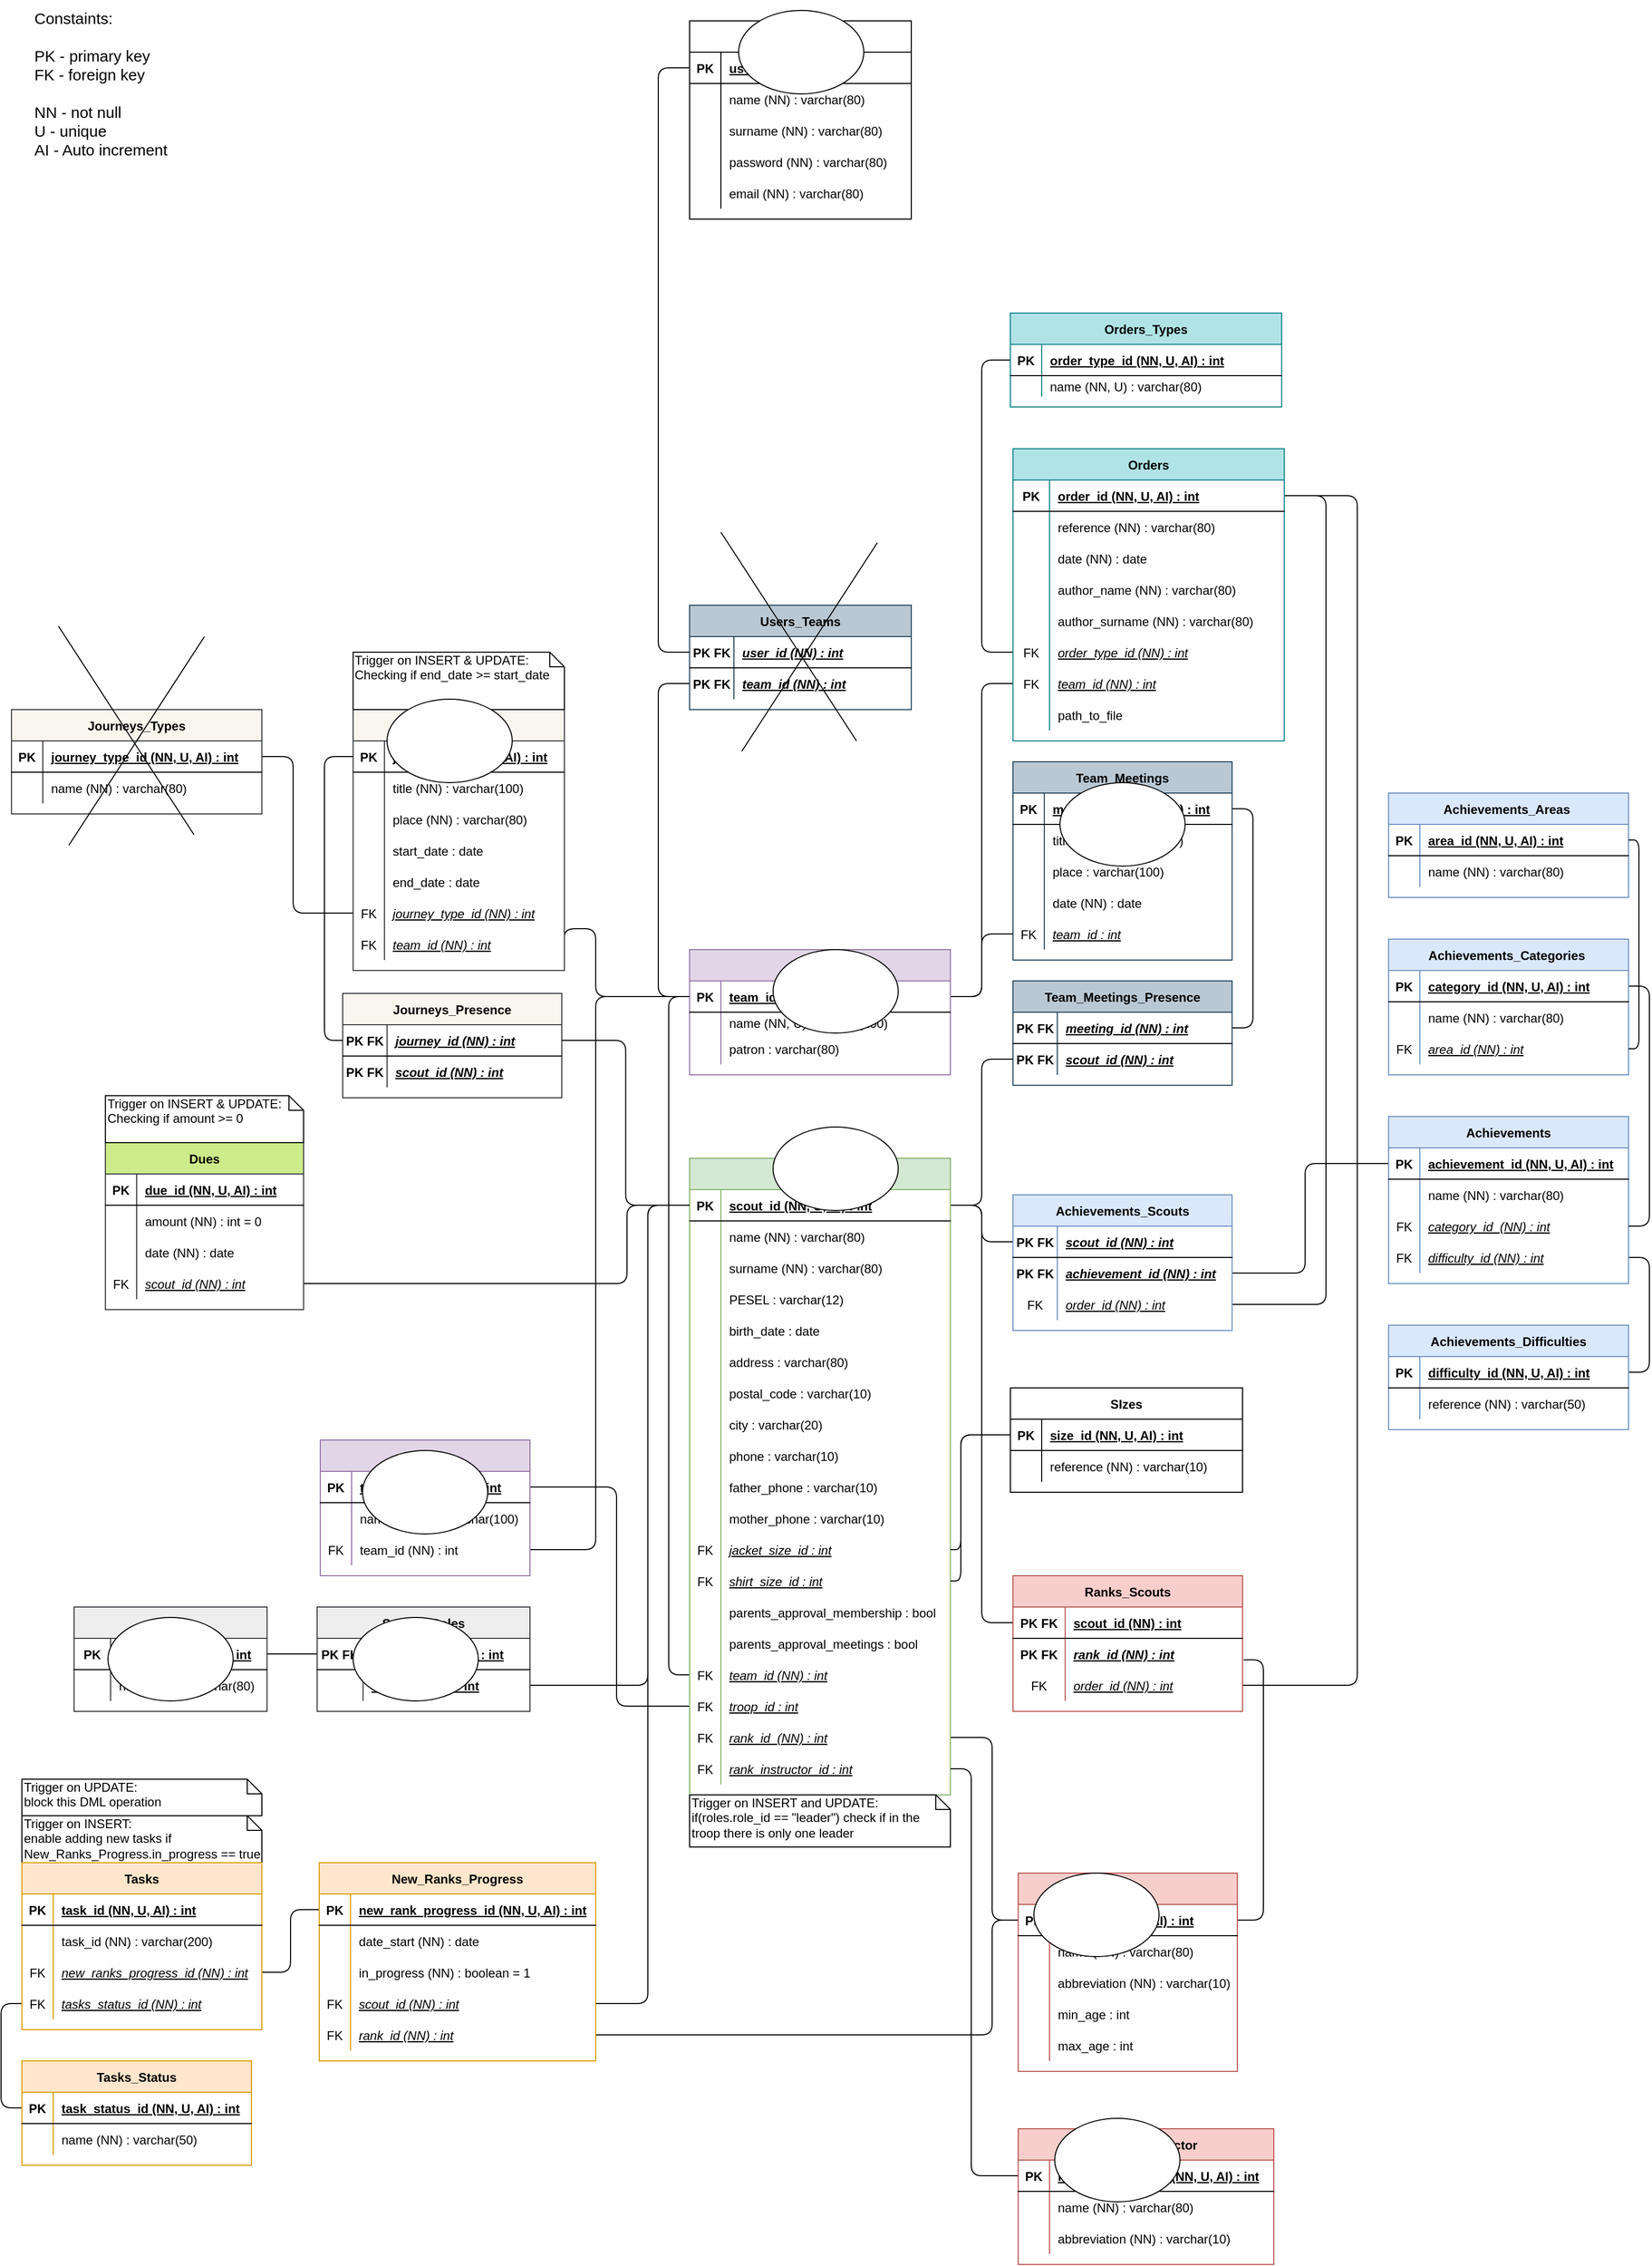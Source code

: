 <mxfile version="13.7.9" type="device"><diagram id="R2lEEEUBdFMjLlhIrx00" name="Page-1"><mxGraphModel dx="1551" dy="3487" grid="1" gridSize="10" guides="1" tooltips="1" connect="1" arrows="1" fold="1" page="1" pageScale="1" pageWidth="1654" pageHeight="2336" math="0" shadow="0" extFonts="Permanent Marker^https://fonts.googleapis.com/css?family=Permanent+Marker"><root><mxCell id="0"/><mxCell id="1" parent="0"/><mxCell id="GsVtJZiw8unGvqRK8hFQ-76" value="" style="endArrow=none;html=1;rounded=1;exitX=1;exitY=0.5;exitDx=0;exitDy=0;entryX=0;entryY=0.5;entryDx=0;entryDy=0;edgeStyle=orthogonalEdgeStyle;" parent="1" source="GsVtJZiw8unGvqRK8hFQ-196" target="ViSqdxERkuchqJFPh2Zb-2" edge="1"><mxGeometry relative="1" as="geometry"><mxPoint x="610" y="-1350" as="sourcePoint"/><mxPoint x="770" y="-1350" as="targetPoint"/><Array as="points"><mxPoint x="600" y="-1330"/><mxPoint x="630" y="-1330"/><mxPoint x="630" y="-1265"/></Array></mxGeometry></mxCell><mxCell id="GsVtJZiw8unGvqRK8hFQ-93" value="" style="endArrow=none;html=1;rounded=1;entryX=0;entryY=0.5;entryDx=0;entryDy=0;exitX=1;exitY=0.5;exitDx=0;exitDy=0;edgeStyle=orthogonalEdgeStyle;" parent="1" source="ViSqdxERkuchqJFPh2Zb-375" target="ViSqdxERkuchqJFPh2Zb-53" edge="1"><mxGeometry relative="1" as="geometry"><mxPoint x="620" y="-500" as="sourcePoint"/><mxPoint x="565" y="-1055" as="targetPoint"/><Array as="points"><mxPoint x="660" y="-990"/><mxPoint x="660" y="-1065"/></Array></mxGeometry></mxCell><mxCell id="GsVtJZiw8unGvqRK8hFQ-96" value="" style="endArrow=none;html=1;rounded=1;entryX=1;entryY=0.5;entryDx=0;entryDy=0;exitX=0;exitY=0.5;exitDx=0;exitDy=0;edgeStyle=orthogonalEdgeStyle;" parent="1" source="GsVtJZiw8unGvqRK8hFQ-2" target="GsVtJZiw8unGvqRK8hFQ-24" edge="1"><mxGeometry relative="1" as="geometry"><mxPoint x="684.97" y="-260" as="sourcePoint"/><mxPoint x="559.97" y="-340" as="targetPoint"/></mxGeometry></mxCell><mxCell id="GsVtJZiw8unGvqRK8hFQ-97" value="" style="endArrow=none;html=1;rounded=1;entryX=0;entryY=0.5;entryDx=0;entryDy=0;exitX=0;exitY=0.5;exitDx=0;exitDy=0;edgeStyle=orthogonalEdgeStyle;" parent="1" source="GsVtJZiw8unGvqRK8hFQ-98" target="GsVtJZiw8unGvqRK8hFQ-31" edge="1"><mxGeometry relative="1" as="geometry"><mxPoint x="94.97" y="-255" as="sourcePoint"/><mxPoint x="329.97" y="-280" as="targetPoint"/><Array as="points"><mxPoint x="60" y="-300"/><mxPoint x="60" y="-200"/></Array></mxGeometry></mxCell><mxCell id="GsVtJZiw8unGvqRK8hFQ-108" value="" style="endArrow=none;html=1;rounded=1;entryX=1;entryY=0.5;entryDx=0;entryDy=0;exitX=1;exitY=0.5;exitDx=0;exitDy=0;edgeStyle=elbowEdgeStyle;elbow=vertical;" parent="1" source="ViSqdxERkuchqJFPh2Zb-328" target="ViSqdxERkuchqJFPh2Zb-321" edge="1"><mxGeometry relative="1" as="geometry"><mxPoint x="990" y="-820" as="sourcePoint"/><mxPoint x="905" y="-1055" as="targetPoint"/><Array as="points"><mxPoint x="1260" y="-1340"/><mxPoint x="1250" y="-1340"/><mxPoint x="1240" y="-1325"/></Array></mxGeometry></mxCell><mxCell id="GsVtJZiw8unGvqRK8hFQ-110" value="" style="endArrow=none;html=1;rounded=1;entryX=0;entryY=0.5;entryDx=0;entryDy=0;exitX=1;exitY=0.5;exitDx=0;exitDy=0;edgeStyle=orthogonalEdgeStyle;" parent="1" source="ViSqdxERkuchqJFPh2Zb-53" target="ViSqdxERkuchqJFPh2Zb-324" edge="1"><mxGeometry relative="1" as="geometry"><mxPoint x="900" y="-1060" as="sourcePoint"/><mxPoint x="1000" y="-1270" as="targetPoint"/></mxGeometry></mxCell><mxCell id="GsVtJZiw8unGvqRK8hFQ-111" value="" style="endArrow=none;html=1;rounded=1;exitX=0;exitY=0.5;exitDx=0;exitDy=0;entryX=1;entryY=0.5;entryDx=0;entryDy=0;edgeStyle=orthogonalEdgeStyle;" parent="1" source="GsVtJZiw8unGvqRK8hFQ-112" target="ViSqdxERkuchqJFPh2Zb-2" edge="1"><mxGeometry relative="1" as="geometry"><mxPoint x="610" y="-1315" as="sourcePoint"/><mxPoint x="725" y="-1465" as="targetPoint"/></mxGeometry></mxCell><mxCell id="GsVtJZiw8unGvqRK8hFQ-121" value="" style="endArrow=none;html=1;rounded=1;exitX=0;exitY=0.5;exitDx=0;exitDy=0;entryX=1;entryY=0.5;entryDx=0;entryDy=0;edgeStyle=orthogonalEdgeStyle;" parent="1" source="GsVtJZiw8unGvqRK8hFQ-118" target="ViSqdxERkuchqJFPh2Zb-2" edge="1"><mxGeometry relative="1" as="geometry"><mxPoint x="1060" y="-1345" as="sourcePoint"/><mxPoint x="910" y="-1465" as="targetPoint"/></mxGeometry></mxCell><mxCell id="GsVtJZiw8unGvqRK8hFQ-129" value="" style="endArrow=none;html=1;exitX=0;exitY=0.5;exitDx=0;exitDy=0;entryX=1;entryY=0.5;entryDx=0;entryDy=0;rounded=1;edgeStyle=orthogonalEdgeStyle;elbow=vertical;" parent="1" source="ViSqdxERkuchqJFPh2Zb-287" target="ViSqdxERkuchqJFPh2Zb-53" edge="1"><mxGeometry width="50" height="50" relative="1" as="geometry"><mxPoint x="850" y="-340" as="sourcePoint"/><mxPoint x="670" y="-990" as="targetPoint"/></mxGeometry></mxCell><mxCell id="GsVtJZiw8unGvqRK8hFQ-131" value="" style="endArrow=none;html=1;rounded=1;exitX=0;exitY=0.5;exitDx=0;exitDy=0;entryX=1;entryY=0.5;entryDx=0;entryDy=0;edgeStyle=orthogonalEdgeStyle;" parent="1" source="ViSqdxERkuchqJFPh2Zb-302" target="ViSqdxERkuchqJFPh2Zb-53" edge="1"><mxGeometry width="50" height="50" relative="1" as="geometry"><mxPoint x="980" y="-650" as="sourcePoint"/><mxPoint x="890" y="-1060" as="targetPoint"/></mxGeometry></mxCell><mxCell id="GsVtJZiw8unGvqRK8hFQ-174" value="" style="endArrow=none;html=1;rounded=1;exitX=1;exitY=0.5;exitDx=0;exitDy=0;entryX=0;entryY=0.5;entryDx=0;entryDy=0;edgeStyle=orthogonalEdgeStyle;" parent="1" source="ViSqdxERkuchqJFPh2Zb-18" target="ViSqdxERkuchqJFPh2Zb-229" edge="1"><mxGeometry relative="1" as="geometry"><mxPoint x="722.5" y="-1155" as="sourcePoint"/><mxPoint x="725" y="-1055" as="targetPoint"/><Array as="points"><mxPoint x="650" y="-795"/><mxPoint x="650" y="-585"/></Array></mxGeometry></mxCell><mxCell id="GsVtJZiw8unGvqRK8hFQ-175" value="" style="endArrow=none;html=1;rounded=1;exitX=1;exitY=0.5;exitDx=0;exitDy=0;entryX=0;entryY=0.5;entryDx=0;entryDy=0;edgeStyle=orthogonalEdgeStyle;" parent="1" source="ViSqdxERkuchqJFPh2Zb-232" target="ViSqdxERkuchqJFPh2Zb-119" edge="1"><mxGeometry relative="1" as="geometry"><mxPoint x="722.5" y="-1245.0" as="sourcePoint"/><mxPoint x="990" y="-480" as="targetPoint"/><Array as="points"><mxPoint x="1010" y="-555"/><mxPoint x="1010" y="-380"/></Array></mxGeometry></mxCell><mxCell id="GsVtJZiw8unGvqRK8hFQ-195" value="" style="endArrow=none;html=1;exitX=0;exitY=0.5;exitDx=0;exitDy=0;entryX=1;entryY=0.5;entryDx=0;entryDy=0;edgeStyle=orthogonalEdgeStyle;" parent="1" source="GsVtJZiw8unGvqRK8hFQ-73" target="GsVtJZiw8unGvqRK8hFQ-177" edge="1"><mxGeometry width="50" height="50" relative="1" as="geometry"><mxPoint x="210" y="-1330" as="sourcePoint"/><mxPoint x="260" y="-1380" as="targetPoint"/><Array as="points"><mxPoint x="340" y="-1345"/><mxPoint x="340" y="-1495"/></Array></mxGeometry></mxCell><mxCell id="M-hOQ7QOG0khZNxaRLlS-7" value="" style="endArrow=none;html=1;exitX=0;exitY=0.5;exitDx=0;exitDy=0;entryX=0;entryY=0.5;entryDx=0;entryDy=0;edgeStyle=orthogonalEdgeStyle;rounded=1;" parent="1" source="M-hOQ7QOG0khZNxaRLlS-4" target="ViSqdxERkuchqJFPh2Zb-2" edge="1"><mxGeometry width="50" height="50" relative="1" as="geometry"><mxPoint x="630" y="-960" as="sourcePoint"/><mxPoint x="680" y="-1010" as="targetPoint"/><Array as="points"><mxPoint x="700" y="-615"/><mxPoint x="700" y="-1265"/></Array></mxGeometry></mxCell><mxCell id="M-hOQ7QOG0khZNxaRLlS-11" value="" style="endArrow=none;html=1;exitX=1;exitY=0.5;exitDx=0;exitDy=0;entryX=1.005;entryY=0.689;entryDx=0;entryDy=0;entryPerimeter=0;edgeStyle=elbowEdgeStyle;rounded=1;elbow=vertical;" parent="1" source="ViSqdxERkuchqJFPh2Zb-119" target="ViSqdxERkuchqJFPh2Zb-290" edge="1"><mxGeometry width="50" height="50" relative="1" as="geometry"><mxPoint x="1280" y="-500" as="sourcePoint"/><mxPoint x="1330" y="-550" as="targetPoint"/><Array as="points"><mxPoint x="1270" y="-550"/><mxPoint x="1240" y="-560"/><mxPoint x="1250" y="-537"/></Array></mxGeometry></mxCell><mxCell id="M-hOQ7QOG0khZNxaRLlS-12" value="" style="endArrow=none;html=1;exitX=1;exitY=0.5;exitDx=0;exitDy=0;entryX=0;entryY=0.5;entryDx=0;entryDy=0;edgeStyle=orthogonalEdgeStyle;rounded=1;" parent="1" source="GsVtJZiw8unGvqRK8hFQ-5" target="ViSqdxERkuchqJFPh2Zb-119" edge="1"><mxGeometry width="50" height="50" relative="1" as="geometry"><mxPoint x="590" y="-480" as="sourcePoint"/><mxPoint x="640" y="-530" as="targetPoint"/><Array as="points"><mxPoint x="1010" y="-270"/><mxPoint x="1010" y="-380"/></Array></mxGeometry></mxCell><mxCell id="ViSqdxERkuchqJFPh2Zb-1" value="Teams" style="shape=table;startSize=30;container=1;collapsible=1;childLayout=tableLayout;fixedRows=1;rowLines=0;fontStyle=1;align=center;resizeLast=1;fillColor=#e1d5e7;strokeColor=#9673a6;" parent="1" vertex="1"><mxGeometry x="720" y="-1310" width="250" height="120" as="geometry"><mxRectangle x="735" y="-1310" width="70" height="30" as="alternateBounds"/></mxGeometry></mxCell><mxCell id="ViSqdxERkuchqJFPh2Zb-2" value="" style="shape=partialRectangle;collapsible=0;dropTarget=0;pointerEvents=0;fillColor=none;top=0;left=0;bottom=1;right=0;points=[[0,0.5],[1,0.5]];portConstraint=eastwest;" parent="ViSqdxERkuchqJFPh2Zb-1" vertex="1"><mxGeometry y="30" width="250" height="30" as="geometry"/></mxCell><mxCell id="ViSqdxERkuchqJFPh2Zb-3" value="PK" style="shape=partialRectangle;connectable=0;fillColor=none;top=0;left=0;bottom=0;right=0;fontStyle=1;overflow=hidden;" parent="ViSqdxERkuchqJFPh2Zb-2" vertex="1"><mxGeometry width="30" height="30" as="geometry"/></mxCell><mxCell id="ViSqdxERkuchqJFPh2Zb-4" value="team_id (NN, U, AI) : int" style="shape=partialRectangle;connectable=0;fillColor=none;top=0;left=0;bottom=0;right=0;align=left;spacingLeft=6;fontStyle=5;overflow=hidden;" parent="ViSqdxERkuchqJFPh2Zb-2" vertex="1"><mxGeometry x="30" width="220" height="30" as="geometry"/></mxCell><mxCell id="ViSqdxERkuchqJFPh2Zb-5" value="" style="shape=partialRectangle;collapsible=0;dropTarget=0;pointerEvents=0;fillColor=none;top=0;left=0;bottom=0;right=0;points=[[0,0.5],[1,0.5]];portConstraint=eastwest;" parent="ViSqdxERkuchqJFPh2Zb-1" vertex="1"><mxGeometry y="60" width="250" height="20" as="geometry"/></mxCell><mxCell id="ViSqdxERkuchqJFPh2Zb-6" value="" style="shape=partialRectangle;connectable=0;fillColor=none;top=0;left=0;bottom=0;right=0;editable=1;overflow=hidden;" parent="ViSqdxERkuchqJFPh2Zb-5" vertex="1"><mxGeometry width="30" height="20" as="geometry"/></mxCell><mxCell id="ViSqdxERkuchqJFPh2Zb-7" value="name (NN, U) : varchar(100)" style="shape=partialRectangle;connectable=0;fillColor=none;top=0;left=0;bottom=0;right=0;align=left;spacingLeft=6;overflow=hidden;" parent="ViSqdxERkuchqJFPh2Zb-5" vertex="1"><mxGeometry x="30" width="220" height="20" as="geometry"/></mxCell><mxCell id="ViSqdxERkuchqJFPh2Zb-8" value="" style="shape=partialRectangle;collapsible=0;dropTarget=0;pointerEvents=0;fillColor=none;top=0;left=0;bottom=0;right=0;points=[[0,0.5],[1,0.5]];portConstraint=eastwest;" parent="ViSqdxERkuchqJFPh2Zb-1" vertex="1"><mxGeometry y="80" width="250" height="30" as="geometry"/></mxCell><mxCell id="ViSqdxERkuchqJFPh2Zb-9" value="" style="shape=partialRectangle;connectable=0;fillColor=none;top=0;left=0;bottom=0;right=0;editable=1;overflow=hidden;" parent="ViSqdxERkuchqJFPh2Zb-8" vertex="1"><mxGeometry width="30" height="30" as="geometry"/></mxCell><mxCell id="ViSqdxERkuchqJFPh2Zb-10" value="patron : varchar(80) " style="shape=partialRectangle;connectable=0;fillColor=none;top=0;left=0;bottom=0;right=0;align=left;spacingLeft=6;overflow=hidden;" parent="ViSqdxERkuchqJFPh2Zb-8" vertex="1"><mxGeometry x="30" width="220" height="30" as="geometry"/></mxCell><mxCell id="M-hOQ7QOG0khZNxaRLlS-27" value="" style="endArrow=none;html=1;rounded=1;exitX=1;exitY=0.5;exitDx=0;exitDy=0;entryX=1;entryY=0.5;entryDx=0;entryDy=0;edgeStyle=elbowEdgeStyle;elbow=vertical;" parent="1" source="ViSqdxERkuchqJFPh2Zb-142" target="GsVtJZiw8unGvqRK8hFQ-136" edge="1"><mxGeometry width="50" height="50" relative="1" as="geometry"><mxPoint x="1090.0" y="-1115" as="sourcePoint"/><mxPoint x="1000.0" y="-1055" as="targetPoint"/><Array as="points"><mxPoint x="1640" y="-940"/><mxPoint x="1630" y="-960"/><mxPoint x="1560" y="-950"/><mxPoint x="1510" y="-920"/></Array></mxGeometry></mxCell><mxCell id="M-hOQ7QOG0khZNxaRLlS-29" value="" style="endArrow=none;html=1;exitX=1;exitY=0.5;exitDx=0;exitDy=0;entryX=0;entryY=0.5;entryDx=0;entryDy=0;edgeStyle=orthogonalEdgeStyle;rounded=1;" parent="1" source="ViSqdxERkuchqJFPh2Zb-305" target="ViSqdxERkuchqJFPh2Zb-136" edge="1"><mxGeometry width="50" height="50" relative="1" as="geometry"><mxPoint x="1100" y="-950" as="sourcePoint"/><mxPoint x="1150" y="-1000" as="targetPoint"/><Array as="points"><mxPoint x="1310" y="-1000"/><mxPoint x="1310" y="-1105"/></Array></mxGeometry></mxCell><mxCell id="M-hOQ7QOG0khZNxaRLlS-34" value="" style="endArrow=none;html=1;strokeColor=#000000;entryX=1;entryY=0.5;entryDx=0;entryDy=0;edgeStyle=orthogonalEdgeStyle;exitX=1;exitY=0.5;exitDx=0;exitDy=0;" parent="1" source="GsVtJZiw8unGvqRK8hFQ-170" target="GsVtJZiw8unGvqRK8hFQ-42" edge="1"><mxGeometry width="50" height="50" relative="1" as="geometry"><mxPoint x="1220" y="-975" as="sourcePoint"/><mxPoint x="1000" y="-1180" as="targetPoint"/><Array as="points"><mxPoint x="1330" y="-970"/><mxPoint x="1330" y="-1745"/></Array></mxGeometry></mxCell><mxCell id="ViSqdxERkuchqJFPh2Zb-52" value="Scouts" style="shape=table;startSize=30;container=1;collapsible=1;childLayout=tableLayout;fixedRows=1;rowLines=0;fontStyle=1;align=center;resizeLast=1;fillColor=#d5e8d4;strokeColor=#82b366;" parent="1" vertex="1"><mxGeometry x="720" y="-1110" width="250" height="610.0" as="geometry"/></mxCell><mxCell id="ViSqdxERkuchqJFPh2Zb-53" value="" style="shape=partialRectangle;collapsible=0;dropTarget=0;pointerEvents=0;fillColor=none;top=0;left=0;bottom=1;right=0;points=[[0,0.5],[1,0.5]];portConstraint=eastwest;" parent="ViSqdxERkuchqJFPh2Zb-52" vertex="1"><mxGeometry y="30" width="250" height="30" as="geometry"/></mxCell><mxCell id="ViSqdxERkuchqJFPh2Zb-54" value="PK" style="shape=partialRectangle;connectable=0;fillColor=none;top=0;left=0;bottom=0;right=0;fontStyle=1;overflow=hidden;" parent="ViSqdxERkuchqJFPh2Zb-53" vertex="1"><mxGeometry width="30" height="30" as="geometry"/></mxCell><mxCell id="ViSqdxERkuchqJFPh2Zb-55" value="scout_id (NN, U, AI) : int" style="shape=partialRectangle;connectable=0;fillColor=none;top=0;left=0;bottom=0;right=0;align=left;spacingLeft=6;fontStyle=5;overflow=hidden;" parent="ViSqdxERkuchqJFPh2Zb-53" vertex="1"><mxGeometry x="30" width="220" height="30" as="geometry"/></mxCell><mxCell id="ViSqdxERkuchqJFPh2Zb-56" value="" style="shape=partialRectangle;collapsible=0;dropTarget=0;pointerEvents=0;fillColor=none;top=0;left=0;bottom=0;right=0;points=[[0,0.5],[1,0.5]];portConstraint=eastwest;" parent="ViSqdxERkuchqJFPh2Zb-52" vertex="1"><mxGeometry y="60" width="250" height="30" as="geometry"/></mxCell><mxCell id="ViSqdxERkuchqJFPh2Zb-57" value="" style="shape=partialRectangle;connectable=0;fillColor=none;top=0;left=0;bottom=0;right=0;editable=1;overflow=hidden;" parent="ViSqdxERkuchqJFPh2Zb-56" vertex="1"><mxGeometry width="30" height="30" as="geometry"/></mxCell><mxCell id="ViSqdxERkuchqJFPh2Zb-58" value="name (NN) : varchar(80)" style="shape=partialRectangle;connectable=0;fillColor=none;top=0;left=0;bottom=0;right=0;align=left;spacingLeft=6;overflow=hidden;" parent="ViSqdxERkuchqJFPh2Zb-56" vertex="1"><mxGeometry x="30" width="220" height="30" as="geometry"/></mxCell><mxCell id="ViSqdxERkuchqJFPh2Zb-59" value="" style="shape=partialRectangle;collapsible=0;dropTarget=0;pointerEvents=0;fillColor=none;top=0;left=0;bottom=0;right=0;points=[[0,0.5],[1,0.5]];portConstraint=eastwest;" parent="ViSqdxERkuchqJFPh2Zb-52" vertex="1"><mxGeometry y="90" width="250" height="30" as="geometry"/></mxCell><mxCell id="ViSqdxERkuchqJFPh2Zb-60" value="" style="shape=partialRectangle;connectable=0;fillColor=none;top=0;left=0;bottom=0;right=0;editable=1;overflow=hidden;" parent="ViSqdxERkuchqJFPh2Zb-59" vertex="1"><mxGeometry width="30" height="30" as="geometry"/></mxCell><mxCell id="ViSqdxERkuchqJFPh2Zb-61" value="surname (NN) : varchar(80)" style="shape=partialRectangle;connectable=0;fillColor=none;top=0;left=0;bottom=0;right=0;align=left;spacingLeft=6;overflow=hidden;" parent="ViSqdxERkuchqJFPh2Zb-59" vertex="1"><mxGeometry x="30" width="220" height="30" as="geometry"/></mxCell><mxCell id="ViSqdxERkuchqJFPh2Zb-62" value="" style="shape=partialRectangle;collapsible=0;dropTarget=0;pointerEvents=0;fillColor=none;top=0;left=0;bottom=0;right=0;points=[[0,0.5],[1,0.5]];portConstraint=eastwest;" parent="ViSqdxERkuchqJFPh2Zb-52" vertex="1"><mxGeometry y="120" width="250" height="30" as="geometry"/></mxCell><mxCell id="ViSqdxERkuchqJFPh2Zb-63" value="" style="shape=partialRectangle;connectable=0;fillColor=none;top=0;left=0;bottom=0;right=0;editable=1;overflow=hidden;" parent="ViSqdxERkuchqJFPh2Zb-62" vertex="1"><mxGeometry width="30" height="30" as="geometry"/></mxCell><mxCell id="ViSqdxERkuchqJFPh2Zb-64" value="PESEL : varchar(12)" style="shape=partialRectangle;connectable=0;fillColor=none;top=0;left=0;bottom=0;right=0;align=left;spacingLeft=6;overflow=hidden;" parent="ViSqdxERkuchqJFPh2Zb-62" vertex="1"><mxGeometry x="30" width="220" height="30" as="geometry"/></mxCell><mxCell id="ViSqdxERkuchqJFPh2Zb-65" value="" style="shape=partialRectangle;collapsible=0;dropTarget=0;pointerEvents=0;fillColor=none;top=0;left=0;bottom=0;right=0;points=[[0,0.5],[1,0.5]];portConstraint=eastwest;" parent="ViSqdxERkuchqJFPh2Zb-52" vertex="1"><mxGeometry y="150" width="250" height="30" as="geometry"/></mxCell><mxCell id="ViSqdxERkuchqJFPh2Zb-66" value="" style="shape=partialRectangle;connectable=0;fillColor=none;top=0;left=0;bottom=0;right=0;editable=1;overflow=hidden;" parent="ViSqdxERkuchqJFPh2Zb-65" vertex="1"><mxGeometry width="30" height="30" as="geometry"/></mxCell><mxCell id="ViSqdxERkuchqJFPh2Zb-67" value="birth_date : date" style="shape=partialRectangle;connectable=0;fillColor=none;top=0;left=0;bottom=0;right=0;align=left;spacingLeft=6;overflow=hidden;" parent="ViSqdxERkuchqJFPh2Zb-65" vertex="1"><mxGeometry x="30" width="220" height="30" as="geometry"/></mxCell><mxCell id="ViSqdxERkuchqJFPh2Zb-68" value="" style="shape=partialRectangle;collapsible=0;dropTarget=0;pointerEvents=0;fillColor=none;top=0;left=0;bottom=0;right=0;points=[[0,0.5],[1,0.5]];portConstraint=eastwest;" parent="ViSqdxERkuchqJFPh2Zb-52" vertex="1"><mxGeometry y="180" width="250" height="30" as="geometry"/></mxCell><mxCell id="ViSqdxERkuchqJFPh2Zb-69" value="" style="shape=partialRectangle;connectable=0;fillColor=none;top=0;left=0;bottom=0;right=0;editable=1;overflow=hidden;" parent="ViSqdxERkuchqJFPh2Zb-68" vertex="1"><mxGeometry width="30" height="30" as="geometry"/></mxCell><mxCell id="ViSqdxERkuchqJFPh2Zb-70" value="address : varchar(80)" style="shape=partialRectangle;connectable=0;fillColor=none;top=0;left=0;bottom=0;right=0;align=left;spacingLeft=6;overflow=hidden;" parent="ViSqdxERkuchqJFPh2Zb-68" vertex="1"><mxGeometry x="30" width="220" height="30" as="geometry"/></mxCell><mxCell id="ViSqdxERkuchqJFPh2Zb-71" value="" style="shape=partialRectangle;collapsible=0;dropTarget=0;pointerEvents=0;fillColor=none;top=0;left=0;bottom=0;right=0;points=[[0,0.5],[1,0.5]];portConstraint=eastwest;" parent="ViSqdxERkuchqJFPh2Zb-52" vertex="1"><mxGeometry y="210" width="250" height="30" as="geometry"/></mxCell><mxCell id="ViSqdxERkuchqJFPh2Zb-72" value="" style="shape=partialRectangle;connectable=0;fillColor=none;top=0;left=0;bottom=0;right=0;editable=1;overflow=hidden;" parent="ViSqdxERkuchqJFPh2Zb-71" vertex="1"><mxGeometry width="30" height="30" as="geometry"/></mxCell><mxCell id="ViSqdxERkuchqJFPh2Zb-73" value="postal_code : varchar(10)" style="shape=partialRectangle;connectable=0;fillColor=none;top=0;left=0;bottom=0;right=0;align=left;spacingLeft=6;overflow=hidden;" parent="ViSqdxERkuchqJFPh2Zb-71" vertex="1"><mxGeometry x="30" width="220" height="30" as="geometry"/></mxCell><mxCell id="ViSqdxERkuchqJFPh2Zb-74" value="" style="shape=partialRectangle;collapsible=0;dropTarget=0;pointerEvents=0;fillColor=none;top=0;left=0;bottom=0;right=0;points=[[0,0.5],[1,0.5]];portConstraint=eastwest;" parent="ViSqdxERkuchqJFPh2Zb-52" vertex="1"><mxGeometry y="240" width="250" height="30" as="geometry"/></mxCell><mxCell id="ViSqdxERkuchqJFPh2Zb-75" value="" style="shape=partialRectangle;connectable=0;fillColor=none;top=0;left=0;bottom=0;right=0;editable=1;overflow=hidden;" parent="ViSqdxERkuchqJFPh2Zb-74" vertex="1"><mxGeometry width="30" height="30" as="geometry"/></mxCell><mxCell id="ViSqdxERkuchqJFPh2Zb-76" value="city : varchar(20)" style="shape=partialRectangle;connectable=0;fillColor=none;top=0;left=0;bottom=0;right=0;align=left;spacingLeft=6;overflow=hidden;" parent="ViSqdxERkuchqJFPh2Zb-74" vertex="1"><mxGeometry x="30" width="220" height="30" as="geometry"/></mxCell><mxCell id="ViSqdxERkuchqJFPh2Zb-77" value="" style="shape=partialRectangle;collapsible=0;dropTarget=0;pointerEvents=0;fillColor=none;top=0;left=0;bottom=0;right=0;points=[[0,0.5],[1,0.5]];portConstraint=eastwest;" parent="ViSqdxERkuchqJFPh2Zb-52" vertex="1"><mxGeometry y="270" width="250" height="30" as="geometry"/></mxCell><mxCell id="ViSqdxERkuchqJFPh2Zb-78" value="" style="shape=partialRectangle;connectable=0;fillColor=none;top=0;left=0;bottom=0;right=0;editable=1;overflow=hidden;" parent="ViSqdxERkuchqJFPh2Zb-77" vertex="1"><mxGeometry width="30" height="30" as="geometry"/></mxCell><mxCell id="ViSqdxERkuchqJFPh2Zb-79" value="phone : varchar(10)" style="shape=partialRectangle;connectable=0;fillColor=none;top=0;left=0;bottom=0;right=0;align=left;spacingLeft=6;overflow=hidden;" parent="ViSqdxERkuchqJFPh2Zb-77" vertex="1"><mxGeometry x="30" width="220" height="30" as="geometry"/></mxCell><mxCell id="ViSqdxERkuchqJFPh2Zb-108" value="" style="shape=partialRectangle;collapsible=0;dropTarget=0;pointerEvents=0;fillColor=none;top=0;left=0;bottom=0;right=0;points=[[0,0.5],[1,0.5]];portConstraint=eastwest;" parent="ViSqdxERkuchqJFPh2Zb-52" vertex="1"><mxGeometry y="300" width="250" height="30" as="geometry"/></mxCell><mxCell id="ViSqdxERkuchqJFPh2Zb-109" value="" style="shape=partialRectangle;connectable=0;fillColor=none;top=0;left=0;bottom=0;right=0;editable=1;overflow=hidden;" parent="ViSqdxERkuchqJFPh2Zb-108" vertex="1"><mxGeometry width="30" height="30" as="geometry"/></mxCell><mxCell id="ViSqdxERkuchqJFPh2Zb-110" value="father_phone : varchar(10)" style="shape=partialRectangle;connectable=0;fillColor=none;top=0;left=0;bottom=0;right=0;align=left;spacingLeft=6;overflow=hidden;" parent="ViSqdxERkuchqJFPh2Zb-108" vertex="1"><mxGeometry x="30" width="220" height="30" as="geometry"/></mxCell><mxCell id="ViSqdxERkuchqJFPh2Zb-394" value="" style="shape=partialRectangle;collapsible=0;dropTarget=0;pointerEvents=0;fillColor=none;top=0;left=0;bottom=0;right=0;points=[[0,0.5],[1,0.5]];portConstraint=eastwest;" parent="ViSqdxERkuchqJFPh2Zb-52" vertex="1"><mxGeometry y="330" width="250" height="30" as="geometry"/></mxCell><mxCell id="ViSqdxERkuchqJFPh2Zb-395" value="" style="shape=partialRectangle;connectable=0;fillColor=none;top=0;left=0;bottom=0;right=0;editable=1;overflow=hidden;" parent="ViSqdxERkuchqJFPh2Zb-394" vertex="1"><mxGeometry width="30" height="30" as="geometry"/></mxCell><mxCell id="ViSqdxERkuchqJFPh2Zb-396" value="mother_phone : varchar(10)" style="shape=partialRectangle;connectable=0;fillColor=none;top=0;left=0;bottom=0;right=0;align=left;spacingLeft=6;overflow=hidden;" parent="ViSqdxERkuchqJFPh2Zb-394" vertex="1"><mxGeometry x="30" width="220" height="30" as="geometry"/></mxCell><mxCell id="ViSqdxERkuchqJFPh2Zb-180" value="" style="shape=partialRectangle;collapsible=0;dropTarget=0;pointerEvents=0;fillColor=none;top=0;left=0;bottom=0;right=0;points=[[0,0.5],[1,0.5]];portConstraint=eastwest;" parent="ViSqdxERkuchqJFPh2Zb-52" vertex="1"><mxGeometry y="360" width="250" height="30" as="geometry"/></mxCell><mxCell id="ViSqdxERkuchqJFPh2Zb-181" value="FK" style="shape=partialRectangle;connectable=0;fillColor=none;top=0;left=0;bottom=0;right=0;editable=1;overflow=hidden;" parent="ViSqdxERkuchqJFPh2Zb-180" vertex="1"><mxGeometry width="30" height="30" as="geometry"/></mxCell><mxCell id="ViSqdxERkuchqJFPh2Zb-182" value="jacket_size_id : int" style="shape=partialRectangle;connectable=0;fillColor=none;top=0;left=0;bottom=0;right=0;align=left;spacingLeft=6;overflow=hidden;fontStyle=6" parent="ViSqdxERkuchqJFPh2Zb-180" vertex="1"><mxGeometry x="30" width="220" height="30" as="geometry"/></mxCell><mxCell id="ViSqdxERkuchqJFPh2Zb-177" value="" style="shape=partialRectangle;collapsible=0;dropTarget=0;pointerEvents=0;fillColor=none;top=0;left=0;bottom=0;right=0;points=[[0,0.5],[1,0.5]];portConstraint=eastwest;" parent="ViSqdxERkuchqJFPh2Zb-52" vertex="1"><mxGeometry y="390" width="250" height="30" as="geometry"/></mxCell><mxCell id="ViSqdxERkuchqJFPh2Zb-178" value="FK" style="shape=partialRectangle;connectable=0;fillColor=none;top=0;left=0;bottom=0;right=0;editable=1;overflow=hidden;" parent="ViSqdxERkuchqJFPh2Zb-177" vertex="1"><mxGeometry width="30" height="30" as="geometry"/></mxCell><mxCell id="ViSqdxERkuchqJFPh2Zb-179" value="shirt_size_id : int" style="shape=partialRectangle;connectable=0;fillColor=none;top=0;left=0;bottom=0;right=0;align=left;spacingLeft=6;overflow=hidden;fontStyle=6" parent="ViSqdxERkuchqJFPh2Zb-177" vertex="1"><mxGeometry x="30" width="220" height="30" as="geometry"/></mxCell><mxCell id="ViSqdxERkuchqJFPh2Zb-183" value="" style="shape=partialRectangle;collapsible=0;dropTarget=0;pointerEvents=0;fillColor=none;top=0;left=0;bottom=0;right=0;points=[[0,0.5],[1,0.5]];portConstraint=eastwest;" parent="ViSqdxERkuchqJFPh2Zb-52" vertex="1"><mxGeometry y="420" width="250" height="30" as="geometry"/></mxCell><mxCell id="ViSqdxERkuchqJFPh2Zb-184" value="" style="shape=partialRectangle;connectable=0;fillColor=none;top=0;left=0;bottom=0;right=0;editable=1;overflow=hidden;" parent="ViSqdxERkuchqJFPh2Zb-183" vertex="1"><mxGeometry width="30" height="30" as="geometry"/></mxCell><mxCell id="ViSqdxERkuchqJFPh2Zb-185" value="parents_approval_membership : bool" style="shape=partialRectangle;connectable=0;fillColor=none;top=0;left=0;bottom=0;right=0;align=left;spacingLeft=6;overflow=hidden;" parent="ViSqdxERkuchqJFPh2Zb-183" vertex="1"><mxGeometry x="30" width="220" height="30" as="geometry"/></mxCell><mxCell id="ViSqdxERkuchqJFPh2Zb-397" value="" style="shape=partialRectangle;collapsible=0;dropTarget=0;pointerEvents=0;fillColor=none;top=0;left=0;bottom=0;right=0;points=[[0,0.5],[1,0.5]];portConstraint=eastwest;" parent="ViSqdxERkuchqJFPh2Zb-52" vertex="1"><mxGeometry y="450" width="250" height="30" as="geometry"/></mxCell><mxCell id="ViSqdxERkuchqJFPh2Zb-398" value="" style="shape=partialRectangle;connectable=0;fillColor=none;top=0;left=0;bottom=0;right=0;editable=1;overflow=hidden;" parent="ViSqdxERkuchqJFPh2Zb-397" vertex="1"><mxGeometry width="30" height="30" as="geometry"/></mxCell><mxCell id="ViSqdxERkuchqJFPh2Zb-399" value="parents_approval_meetings : bool" style="shape=partialRectangle;connectable=0;fillColor=none;top=0;left=0;bottom=0;right=0;align=left;spacingLeft=6;overflow=hidden;" parent="ViSqdxERkuchqJFPh2Zb-397" vertex="1"><mxGeometry x="30" width="220" height="30" as="geometry"/></mxCell><mxCell id="M-hOQ7QOG0khZNxaRLlS-4" value="" style="shape=partialRectangle;collapsible=0;dropTarget=0;pointerEvents=0;fillColor=none;top=0;left=0;bottom=0;right=0;points=[[0,0.5],[1,0.5]];portConstraint=eastwest;" parent="ViSqdxERkuchqJFPh2Zb-52" vertex="1"><mxGeometry y="480" width="250" height="30" as="geometry"/></mxCell><mxCell id="M-hOQ7QOG0khZNxaRLlS-5" value="FK" style="shape=partialRectangle;connectable=0;fillColor=none;top=0;left=0;bottom=0;right=0;editable=1;overflow=hidden;" parent="M-hOQ7QOG0khZNxaRLlS-4" vertex="1"><mxGeometry width="30" height="30" as="geometry"/></mxCell><mxCell id="M-hOQ7QOG0khZNxaRLlS-6" value="team_id (NN) : int" style="shape=partialRectangle;connectable=0;fillColor=none;top=0;left=0;bottom=0;right=0;align=left;spacingLeft=6;overflow=hidden;fontStyle=6" parent="M-hOQ7QOG0khZNxaRLlS-4" vertex="1"><mxGeometry x="30" width="220" height="30" as="geometry"/></mxCell><mxCell id="ViSqdxERkuchqJFPh2Zb-229" value="" style="shape=partialRectangle;collapsible=0;dropTarget=0;pointerEvents=0;fillColor=none;top=0;left=0;bottom=0;right=0;points=[[0,0.5],[1,0.5]];portConstraint=eastwest;" parent="ViSqdxERkuchqJFPh2Zb-52" vertex="1"><mxGeometry y="510" width="250" height="30" as="geometry"/></mxCell><mxCell id="ViSqdxERkuchqJFPh2Zb-230" value="FK" style="shape=partialRectangle;connectable=0;fillColor=none;top=0;left=0;bottom=0;right=0;editable=1;overflow=hidden;" parent="ViSqdxERkuchqJFPh2Zb-229" vertex="1"><mxGeometry width="30" height="30" as="geometry"/></mxCell><mxCell id="ViSqdxERkuchqJFPh2Zb-231" value="troop_id : int" style="shape=partialRectangle;connectable=0;fillColor=none;top=0;left=0;bottom=0;right=0;align=left;spacingLeft=6;overflow=hidden;fontStyle=6" parent="ViSqdxERkuchqJFPh2Zb-229" vertex="1"><mxGeometry x="30" width="220" height="30" as="geometry"/></mxCell><mxCell id="ViSqdxERkuchqJFPh2Zb-232" value="" style="shape=partialRectangle;collapsible=0;dropTarget=0;pointerEvents=0;fillColor=none;top=0;left=0;bottom=0;right=0;points=[[0,0.5],[1,0.5]];portConstraint=eastwest;" parent="ViSqdxERkuchqJFPh2Zb-52" vertex="1"><mxGeometry y="540" width="250" height="30" as="geometry"/></mxCell><mxCell id="ViSqdxERkuchqJFPh2Zb-233" value="FK" style="shape=partialRectangle;connectable=0;fillColor=none;top=0;left=0;bottom=0;right=0;editable=1;overflow=hidden;" parent="ViSqdxERkuchqJFPh2Zb-232" vertex="1"><mxGeometry width="30" height="30" as="geometry"/></mxCell><mxCell id="ViSqdxERkuchqJFPh2Zb-234" value="rank_id  (NN) : int" style="shape=partialRectangle;connectable=0;fillColor=none;top=0;left=0;bottom=0;right=0;align=left;spacingLeft=6;overflow=hidden;fontStyle=6" parent="ViSqdxERkuchqJFPh2Zb-232" vertex="1"><mxGeometry x="30" width="220" height="30" as="geometry"/></mxCell><mxCell id="8L62AXyVT5u3qLxSPyvA-1" value="" style="shape=partialRectangle;collapsible=0;dropTarget=0;pointerEvents=0;fillColor=none;top=0;left=0;bottom=0;right=0;points=[[0,0.5],[1,0.5]];portConstraint=eastwest;" parent="ViSqdxERkuchqJFPh2Zb-52" vertex="1"><mxGeometry y="570" width="250" height="30" as="geometry"/></mxCell><mxCell id="8L62AXyVT5u3qLxSPyvA-2" value="FK" style="shape=partialRectangle;connectable=0;fillColor=none;top=0;left=0;bottom=0;right=0;editable=1;overflow=hidden;" parent="8L62AXyVT5u3qLxSPyvA-1" vertex="1"><mxGeometry width="30" height="30" as="geometry"/></mxCell><mxCell id="8L62AXyVT5u3qLxSPyvA-3" value="rank_instructor_id : int" style="shape=partialRectangle;connectable=0;fillColor=none;top=0;left=0;bottom=0;right=0;align=left;spacingLeft=6;overflow=hidden;fontStyle=6" parent="8L62AXyVT5u3qLxSPyvA-1" vertex="1"><mxGeometry x="30" width="220" height="30" as="geometry"/></mxCell><mxCell id="M-hOQ7QOG0khZNxaRLlS-65" value="" style="endArrow=none;html=1;strokeColor=#000000;entryX=1;entryY=0.5;entryDx=0;entryDy=0;edgeStyle=orthogonalEdgeStyle;exitX=1;exitY=0.5;exitDx=0;exitDy=0;" parent="1" source="M-hOQ7QOG0khZNxaRLlS-62" target="GsVtJZiw8unGvqRK8hFQ-42" edge="1"><mxGeometry width="50" height="50" relative="1" as="geometry"><mxPoint x="1250.0" y="-965" as="sourcePoint"/><mxPoint x="1240.0" y="-1665" as="targetPoint"/><Array as="points"><mxPoint x="1360" y="-605"/><mxPoint x="1360" y="-1745"/></Array></mxGeometry></mxCell><mxCell id="GsVtJZiw8unGvqRK8hFQ-135" value="Achievements_Difficulties" style="shape=table;startSize=30;container=1;collapsible=1;childLayout=tableLayout;fixedRows=1;rowLines=0;fontStyle=1;align=center;resizeLast=1;fillColor=#dae8fc;strokeColor=#6c8ebf;" parent="1" vertex="1"><mxGeometry x="1390" y="-950" width="230" height="100" as="geometry"/></mxCell><mxCell id="GsVtJZiw8unGvqRK8hFQ-136" value="" style="shape=partialRectangle;collapsible=0;dropTarget=0;pointerEvents=0;fillColor=none;top=0;left=0;bottom=1;right=0;points=[[0,0.5],[1,0.5]];portConstraint=eastwest;" parent="GsVtJZiw8unGvqRK8hFQ-135" vertex="1"><mxGeometry y="30" width="230" height="30" as="geometry"/></mxCell><mxCell id="GsVtJZiw8unGvqRK8hFQ-137" value="PK" style="shape=partialRectangle;connectable=0;fillColor=none;top=0;left=0;bottom=0;right=0;fontStyle=1;overflow=hidden;" parent="GsVtJZiw8unGvqRK8hFQ-136" vertex="1"><mxGeometry width="30" height="30" as="geometry"/></mxCell><mxCell id="GsVtJZiw8unGvqRK8hFQ-138" value="difficulty_id (NN, U, AI) : int" style="shape=partialRectangle;connectable=0;fillColor=none;top=0;left=0;bottom=0;right=0;align=left;spacingLeft=6;fontStyle=5;overflow=hidden;" parent="GsVtJZiw8unGvqRK8hFQ-136" vertex="1"><mxGeometry x="30" width="200" height="30" as="geometry"/></mxCell><mxCell id="GsVtJZiw8unGvqRK8hFQ-139" value="" style="shape=partialRectangle;collapsible=0;dropTarget=0;pointerEvents=0;fillColor=none;top=0;left=0;bottom=0;right=0;points=[[0,0.5],[1,0.5]];portConstraint=eastwest;" parent="GsVtJZiw8unGvqRK8hFQ-135" vertex="1"><mxGeometry y="60" width="230" height="30" as="geometry"/></mxCell><mxCell id="GsVtJZiw8unGvqRK8hFQ-140" value="" style="shape=partialRectangle;connectable=0;fillColor=none;top=0;left=0;bottom=0;right=0;editable=1;overflow=hidden;" parent="GsVtJZiw8unGvqRK8hFQ-139" vertex="1"><mxGeometry width="30" height="30" as="geometry"/></mxCell><mxCell id="GsVtJZiw8unGvqRK8hFQ-141" value="reference (NN) : varchar(50)" style="shape=partialRectangle;connectable=0;fillColor=none;top=0;left=0;bottom=0;right=0;align=left;spacingLeft=6;overflow=hidden;" parent="GsVtJZiw8unGvqRK8hFQ-139" vertex="1"><mxGeometry x="30" width="200" height="30" as="geometry"/></mxCell><mxCell id="M-hOQ7QOG0khZNxaRLlS-77" value="" style="endArrow=none;html=1;exitX=1;exitY=0.5;exitDx=0;exitDy=0;entryX=0;entryY=0.5;entryDx=0;entryDy=0;edgeStyle=orthogonalEdgeStyle;rounded=1;elbow=vertical;" parent="1" source="M-hOQ7QOG0khZNxaRLlS-74" target="ViSqdxERkuchqJFPh2Zb-2" edge="1"><mxGeometry width="50" height="50" relative="1" as="geometry"><mxPoint x="730" y="-605" as="sourcePoint"/><mxPoint x="745" y="-1255" as="targetPoint"/><Array as="points"><mxPoint x="630" y="-735"/><mxPoint x="630" y="-1265"/></Array></mxGeometry></mxCell><mxCell id="ViSqdxERkuchqJFPh2Zb-269" value="Journeys" style="shape=table;startSize=30;container=1;collapsible=1;childLayout=tableLayout;fixedRows=1;rowLines=0;fontStyle=1;align=center;resizeLast=1;fillColor=#f9f7ed;strokeColor=#36393d;" parent="1" vertex="1"><mxGeometry x="397.49" y="-1540" width="202.51" height="250" as="geometry"/></mxCell><mxCell id="ViSqdxERkuchqJFPh2Zb-270" value="" style="shape=partialRectangle;collapsible=0;dropTarget=0;pointerEvents=0;fillColor=none;top=0;left=0;bottom=1;right=0;points=[[0,0.5],[1,0.5]];portConstraint=eastwest;" parent="ViSqdxERkuchqJFPh2Zb-269" vertex="1"><mxGeometry y="30" width="202.51" height="30" as="geometry"/></mxCell><mxCell id="ViSqdxERkuchqJFPh2Zb-271" value="PK" style="shape=partialRectangle;connectable=0;fillColor=none;top=0;left=0;bottom=0;right=0;fontStyle=1;overflow=hidden;" parent="ViSqdxERkuchqJFPh2Zb-270" vertex="1"><mxGeometry width="30" height="30" as="geometry"/></mxCell><mxCell id="ViSqdxERkuchqJFPh2Zb-272" value="journey_id (NN, U, AI) : int" style="shape=partialRectangle;connectable=0;fillColor=none;top=0;left=0;bottom=0;right=0;align=left;spacingLeft=6;fontStyle=5;overflow=hidden;" parent="ViSqdxERkuchqJFPh2Zb-270" vertex="1"><mxGeometry x="30" width="172.51" height="30" as="geometry"/></mxCell><mxCell id="ViSqdxERkuchqJFPh2Zb-273" value="" style="shape=partialRectangle;collapsible=0;dropTarget=0;pointerEvents=0;fillColor=none;top=0;left=0;bottom=0;right=0;points=[[0,0.5],[1,0.5]];portConstraint=eastwest;" parent="ViSqdxERkuchqJFPh2Zb-269" vertex="1"><mxGeometry y="60" width="202.51" height="30" as="geometry"/></mxCell><mxCell id="ViSqdxERkuchqJFPh2Zb-274" value="" style="shape=partialRectangle;connectable=0;fillColor=none;top=0;left=0;bottom=0;right=0;editable=1;overflow=hidden;" parent="ViSqdxERkuchqJFPh2Zb-273" vertex="1"><mxGeometry width="30" height="30" as="geometry"/></mxCell><mxCell id="ViSqdxERkuchqJFPh2Zb-275" value="title (NN) : varchar(100)" style="shape=partialRectangle;connectable=0;fillColor=none;top=0;left=0;bottom=0;right=0;align=left;spacingLeft=6;overflow=hidden;" parent="ViSqdxERkuchqJFPh2Zb-273" vertex="1"><mxGeometry x="30" width="172.51" height="30" as="geometry"/></mxCell><mxCell id="Hk4hwfUdIPeLKaNRaHsh-1" value="" style="shape=partialRectangle;collapsible=0;dropTarget=0;pointerEvents=0;fillColor=none;top=0;left=0;bottom=0;right=0;points=[[0,0.5],[1,0.5]];portConstraint=eastwest;" parent="ViSqdxERkuchqJFPh2Zb-269" vertex="1"><mxGeometry y="90" width="202.51" height="30" as="geometry"/></mxCell><mxCell id="Hk4hwfUdIPeLKaNRaHsh-2" value="" style="shape=partialRectangle;connectable=0;fillColor=none;top=0;left=0;bottom=0;right=0;editable=1;overflow=hidden;" parent="Hk4hwfUdIPeLKaNRaHsh-1" vertex="1"><mxGeometry width="30" height="30" as="geometry"/></mxCell><mxCell id="Hk4hwfUdIPeLKaNRaHsh-3" value="place (NN) : varchar(80)" style="shape=partialRectangle;connectable=0;fillColor=none;top=0;left=0;bottom=0;right=0;align=left;spacingLeft=6;overflow=hidden;" parent="Hk4hwfUdIPeLKaNRaHsh-1" vertex="1"><mxGeometry x="30" width="172.51" height="30" as="geometry"/></mxCell><mxCell id="ViSqdxERkuchqJFPh2Zb-276" value="" style="shape=partialRectangle;collapsible=0;dropTarget=0;pointerEvents=0;fillColor=none;top=0;left=0;bottom=0;right=0;points=[[0,0.5],[1,0.5]];portConstraint=eastwest;" parent="ViSqdxERkuchqJFPh2Zb-269" vertex="1"><mxGeometry y="120" width="202.51" height="30" as="geometry"/></mxCell><mxCell id="ViSqdxERkuchqJFPh2Zb-277" value="" style="shape=partialRectangle;connectable=0;fillColor=none;top=0;left=0;bottom=0;right=0;editable=1;overflow=hidden;" parent="ViSqdxERkuchqJFPh2Zb-276" vertex="1"><mxGeometry width="30" height="30" as="geometry"/></mxCell><mxCell id="ViSqdxERkuchqJFPh2Zb-278" value="start_date : date" style="shape=partialRectangle;connectable=0;fillColor=none;top=0;left=0;bottom=0;right=0;align=left;spacingLeft=6;overflow=hidden;" parent="ViSqdxERkuchqJFPh2Zb-276" vertex="1"><mxGeometry x="30" width="172.51" height="30" as="geometry"/></mxCell><mxCell id="ViSqdxERkuchqJFPh2Zb-279" value="" style="shape=partialRectangle;collapsible=0;dropTarget=0;pointerEvents=0;fillColor=none;top=0;left=0;bottom=0;right=0;points=[[0,0.5],[1,0.5]];portConstraint=eastwest;" parent="ViSqdxERkuchqJFPh2Zb-269" vertex="1"><mxGeometry y="150" width="202.51" height="30" as="geometry"/></mxCell><mxCell id="ViSqdxERkuchqJFPh2Zb-280" value="" style="shape=partialRectangle;connectable=0;fillColor=none;top=0;left=0;bottom=0;right=0;editable=1;overflow=hidden;" parent="ViSqdxERkuchqJFPh2Zb-279" vertex="1"><mxGeometry width="30" height="30" as="geometry"/></mxCell><mxCell id="ViSqdxERkuchqJFPh2Zb-281" value="end_date : date" style="shape=partialRectangle;connectable=0;fillColor=none;top=0;left=0;bottom=0;right=0;align=left;spacingLeft=6;overflow=hidden;" parent="ViSqdxERkuchqJFPh2Zb-279" vertex="1"><mxGeometry x="30" width="172.51" height="30" as="geometry"/></mxCell><mxCell id="GsVtJZiw8unGvqRK8hFQ-73" value="" style="shape=partialRectangle;collapsible=0;dropTarget=0;pointerEvents=0;fillColor=none;top=0;left=0;bottom=0;right=0;points=[[0,0.5],[1,0.5]];portConstraint=eastwest;" parent="ViSqdxERkuchqJFPh2Zb-269" vertex="1"><mxGeometry y="180" width="202.51" height="30" as="geometry"/></mxCell><mxCell id="GsVtJZiw8unGvqRK8hFQ-74" value="FK" style="shape=partialRectangle;connectable=0;fillColor=none;top=0;left=0;bottom=0;right=0;editable=1;overflow=hidden;" parent="GsVtJZiw8unGvqRK8hFQ-73" vertex="1"><mxGeometry width="30" height="30" as="geometry"/></mxCell><mxCell id="GsVtJZiw8unGvqRK8hFQ-75" value="journey_type_id (NN) : int" style="shape=partialRectangle;connectable=0;fillColor=none;top=0;left=0;bottom=0;right=0;align=left;spacingLeft=6;overflow=hidden;fontStyle=6" parent="GsVtJZiw8unGvqRK8hFQ-73" vertex="1"><mxGeometry x="30" width="172.51" height="30" as="geometry"/></mxCell><mxCell id="GsVtJZiw8unGvqRK8hFQ-196" value="" style="shape=partialRectangle;collapsible=0;dropTarget=0;pointerEvents=0;fillColor=none;top=0;left=0;bottom=0;right=0;points=[[0,0.5],[1,0.5]];portConstraint=eastwest;" parent="ViSqdxERkuchqJFPh2Zb-269" vertex="1"><mxGeometry y="210" width="202.51" height="30" as="geometry"/></mxCell><mxCell id="GsVtJZiw8unGvqRK8hFQ-197" value="FK" style="shape=partialRectangle;connectable=0;fillColor=none;top=0;left=0;bottom=0;right=0;editable=1;overflow=hidden;" parent="GsVtJZiw8unGvqRK8hFQ-196" vertex="1"><mxGeometry width="30" height="30" as="geometry"/></mxCell><mxCell id="GsVtJZiw8unGvqRK8hFQ-198" value="team_id (NN) : int" style="shape=partialRectangle;connectable=0;fillColor=none;top=0;left=0;bottom=0;right=0;align=left;spacingLeft=6;overflow=hidden;fontStyle=6" parent="GsVtJZiw8unGvqRK8hFQ-196" vertex="1"><mxGeometry x="30" width="172.51" height="30" as="geometry"/></mxCell><mxCell id="NRz0qKM16mavzyZCgsv5-1" value="Users_Teams" style="shape=table;startSize=30;container=1;collapsible=1;childLayout=tableLayout;fixedRows=1;rowLines=0;fontStyle=1;align=center;resizeLast=1;fillColor=#bac8d3;strokeColor=#23445d;" parent="1" vertex="1"><mxGeometry x="720" y="-1640" width="212.5" height="100" as="geometry"/></mxCell><mxCell id="NRz0qKM16mavzyZCgsv5-2" value="" style="shape=partialRectangle;collapsible=0;dropTarget=0;pointerEvents=0;fillColor=none;top=0;left=0;bottom=1;right=0;points=[[0,0.5],[1,0.5]];portConstraint=eastwest;" parent="NRz0qKM16mavzyZCgsv5-1" vertex="1"><mxGeometry y="30" width="212.5" height="30" as="geometry"/></mxCell><mxCell id="NRz0qKM16mavzyZCgsv5-3" value="PK FK" style="shape=partialRectangle;connectable=0;fillColor=none;top=0;left=0;bottom=0;right=0;fontStyle=1;overflow=hidden;" parent="NRz0qKM16mavzyZCgsv5-2" vertex="1"><mxGeometry width="42.5" height="30" as="geometry"/></mxCell><mxCell id="NRz0qKM16mavzyZCgsv5-4" value="user_id (NN) : int" style="shape=partialRectangle;connectable=0;fillColor=none;top=0;left=0;bottom=0;right=0;align=left;spacingLeft=6;fontStyle=7;overflow=hidden;" parent="NRz0qKM16mavzyZCgsv5-2" vertex="1"><mxGeometry x="42.5" width="170" height="30" as="geometry"/></mxCell><mxCell id="NRz0qKM16mavzyZCgsv5-5" value="" style="shape=partialRectangle;collapsible=0;dropTarget=0;pointerEvents=0;fillColor=none;top=0;left=0;bottom=0;right=0;points=[[0,0.5],[1,0.5]];portConstraint=eastwest;" parent="NRz0qKM16mavzyZCgsv5-1" vertex="1"><mxGeometry y="60" width="212.5" height="30" as="geometry"/></mxCell><mxCell id="NRz0qKM16mavzyZCgsv5-6" value="PK FK" style="shape=partialRectangle;connectable=0;fillColor=none;top=0;left=0;bottom=0;right=0;editable=1;overflow=hidden;fontStyle=1" parent="NRz0qKM16mavzyZCgsv5-5" vertex="1"><mxGeometry width="42.5" height="30" as="geometry"/></mxCell><mxCell id="NRz0qKM16mavzyZCgsv5-7" value="team_id (NN) : int" style="shape=partialRectangle;connectable=0;fillColor=none;top=0;left=0;bottom=0;right=0;align=left;spacingLeft=6;overflow=hidden;fontStyle=7" parent="NRz0qKM16mavzyZCgsv5-5" vertex="1"><mxGeometry x="42.5" width="170" height="30" as="geometry"/></mxCell><mxCell id="NRz0qKM16mavzyZCgsv5-8" value="" style="endArrow=none;html=1;exitX=0;exitY=0.5;exitDx=0;exitDy=0;entryX=0;entryY=0.5;entryDx=0;entryDy=0;edgeStyle=elbowEdgeStyle;elbow=vertical;" parent="1" source="NRz0qKM16mavzyZCgsv5-2" target="ViSqdxERkuchqJFPh2Zb-162" edge="1"><mxGeometry width="50" height="50" relative="1" as="geometry"><mxPoint x="810" y="-1580" as="sourcePoint"/><mxPoint x="860" y="-1630" as="targetPoint"/><Array as="points"><mxPoint x="690" y="-1680"/><mxPoint x="700" y="-1710"/></Array></mxGeometry></mxCell><mxCell id="NRz0qKM16mavzyZCgsv5-9" value="" style="endArrow=none;html=1;exitX=0;exitY=0.5;exitDx=0;exitDy=0;entryX=0;entryY=0.5;entryDx=0;entryDy=0;edgeStyle=elbowEdgeStyle;elbow=vertical;" parent="1" source="ViSqdxERkuchqJFPh2Zb-2" target="NRz0qKM16mavzyZCgsv5-5" edge="1"><mxGeometry width="50" height="50" relative="1" as="geometry"><mxPoint x="690" y="-1310" as="sourcePoint"/><mxPoint x="690" y="-1550" as="targetPoint"/><Array as="points"><mxPoint x="690" y="-1390"/><mxPoint x="700" y="-1430"/><mxPoint x="670" y="-1425"/></Array></mxGeometry></mxCell><mxCell id="NRz0qKM16mavzyZCgsv5-14" value="Trigger on INSERT &amp;amp; UPDATE:&lt;br&gt;Checking if end_date &amp;gt;= start_date" style="shape=note;whiteSpace=wrap;html=1;size=14;verticalAlign=top;align=left;spacingTop=-6;" parent="1" vertex="1"><mxGeometry x="397.49" y="-1595" width="202.51" height="55" as="geometry"/></mxCell><mxCell id="NRz0qKM16mavzyZCgsv5-15" value="Trigger on INSERT and UPDATE:&lt;br&gt;if(roles.role_id == &quot;leader&quot;) check if in the troop there is only one leader" style="shape=note;whiteSpace=wrap;html=1;size=14;verticalAlign=top;align=left;spacingTop=-6;" parent="1" vertex="1"><mxGeometry x="720" y="-500" width="250" height="50" as="geometry"/></mxCell><mxCell id="ViSqdxERkuchqJFPh2Zb-327" value="Team_Meetings" style="shape=table;startSize=30;container=1;collapsible=1;childLayout=tableLayout;fixedRows=1;rowLines=0;fontStyle=1;align=center;resizeLast=1;fillColor=#bac8d3;strokeColor=#23445d;" parent="1" vertex="1"><mxGeometry x="1030" y="-1490" width="210" height="190" as="geometry"><mxRectangle x="1037.5" y="-1480" width="120" height="30" as="alternateBounds"/></mxGeometry></mxCell><mxCell id="ViSqdxERkuchqJFPh2Zb-328" value="" style="shape=partialRectangle;collapsible=0;dropTarget=0;pointerEvents=0;fillColor=none;top=0;left=0;bottom=1;right=0;points=[[0,0.5],[1,0.5]];portConstraint=eastwest;" parent="ViSqdxERkuchqJFPh2Zb-327" vertex="1"><mxGeometry y="30" width="210" height="30" as="geometry"/></mxCell><mxCell id="ViSqdxERkuchqJFPh2Zb-329" value="PK" style="shape=partialRectangle;connectable=0;fillColor=none;top=0;left=0;bottom=0;right=0;fontStyle=1;overflow=hidden;" parent="ViSqdxERkuchqJFPh2Zb-328" vertex="1"><mxGeometry width="30" height="30" as="geometry"/></mxCell><mxCell id="ViSqdxERkuchqJFPh2Zb-330" value="meeting_id (NN, U, AI) : int" style="shape=partialRectangle;connectable=0;fillColor=none;top=0;left=0;bottom=0;right=0;align=left;spacingLeft=6;fontStyle=5;overflow=hidden;" parent="ViSqdxERkuchqJFPh2Zb-328" vertex="1"><mxGeometry x="30" width="180" height="30" as="geometry"/></mxCell><mxCell id="ViSqdxERkuchqJFPh2Zb-331" value="" style="shape=partialRectangle;collapsible=0;dropTarget=0;pointerEvents=0;fillColor=none;top=0;left=0;bottom=0;right=0;points=[[0,0.5],[1,0.5]];portConstraint=eastwest;" parent="ViSqdxERkuchqJFPh2Zb-327" vertex="1"><mxGeometry y="60" width="210" height="30" as="geometry"/></mxCell><mxCell id="ViSqdxERkuchqJFPh2Zb-332" value="" style="shape=partialRectangle;connectable=0;fillColor=none;top=0;left=0;bottom=0;right=0;editable=1;overflow=hidden;fontStyle=1" parent="ViSqdxERkuchqJFPh2Zb-331" vertex="1"><mxGeometry width="30" height="30" as="geometry"/></mxCell><mxCell id="ViSqdxERkuchqJFPh2Zb-333" value="title (NN) : varchar(100)" style="shape=partialRectangle;connectable=0;fillColor=none;top=0;left=0;bottom=0;right=0;align=left;spacingLeft=6;overflow=hidden;" parent="ViSqdxERkuchqJFPh2Zb-331" vertex="1"><mxGeometry x="30" width="180" height="30" as="geometry"/></mxCell><mxCell id="ViSqdxERkuchqJFPh2Zb-334" value="" style="shape=partialRectangle;collapsible=0;dropTarget=0;pointerEvents=0;fillColor=none;top=0;left=0;bottom=0;right=0;points=[[0,0.5],[1,0.5]];portConstraint=eastwest;" parent="ViSqdxERkuchqJFPh2Zb-327" vertex="1"><mxGeometry y="90" width="210" height="30" as="geometry"/></mxCell><mxCell id="ViSqdxERkuchqJFPh2Zb-335" value="" style="shape=partialRectangle;connectable=0;fillColor=none;top=0;left=0;bottom=0;right=0;editable=1;overflow=hidden;fontStyle=1" parent="ViSqdxERkuchqJFPh2Zb-334" vertex="1"><mxGeometry width="30" height="30" as="geometry"/></mxCell><mxCell id="ViSqdxERkuchqJFPh2Zb-336" value="place : varchar(100)" style="shape=partialRectangle;connectable=0;fillColor=none;top=0;left=0;bottom=0;right=0;align=left;spacingLeft=6;overflow=hidden;" parent="ViSqdxERkuchqJFPh2Zb-334" vertex="1"><mxGeometry x="30" width="180" height="30" as="geometry"/></mxCell><mxCell id="ViSqdxERkuchqJFPh2Zb-337" value="" style="shape=partialRectangle;collapsible=0;dropTarget=0;pointerEvents=0;fillColor=none;top=0;left=0;bottom=0;right=0;points=[[0,0.5],[1,0.5]];portConstraint=eastwest;" parent="ViSqdxERkuchqJFPh2Zb-327" vertex="1"><mxGeometry y="120" width="210" height="30" as="geometry"/></mxCell><mxCell id="ViSqdxERkuchqJFPh2Zb-338" value="" style="shape=partialRectangle;connectable=0;fillColor=none;top=0;left=0;bottom=0;right=0;editable=1;overflow=hidden;fontStyle=1" parent="ViSqdxERkuchqJFPh2Zb-337" vertex="1"><mxGeometry width="30" height="30" as="geometry"/></mxCell><mxCell id="ViSqdxERkuchqJFPh2Zb-339" value="date (NN) : date" style="shape=partialRectangle;connectable=0;fillColor=none;top=0;left=0;bottom=0;right=0;align=left;spacingLeft=6;overflow=hidden;" parent="ViSqdxERkuchqJFPh2Zb-337" vertex="1"><mxGeometry x="30" width="180" height="30" as="geometry"/></mxCell><mxCell id="GsVtJZiw8unGvqRK8hFQ-112" value="" style="shape=partialRectangle;collapsible=0;dropTarget=0;pointerEvents=0;fillColor=none;top=0;left=0;bottom=0;right=0;points=[[0,0.5],[1,0.5]];portConstraint=eastwest;" parent="ViSqdxERkuchqJFPh2Zb-327" vertex="1"><mxGeometry y="150" width="210" height="30" as="geometry"/></mxCell><mxCell id="GsVtJZiw8unGvqRK8hFQ-113" value="FK" style="shape=partialRectangle;connectable=0;fillColor=none;top=0;left=0;bottom=0;right=0;editable=1;overflow=hidden;fontStyle=0" parent="GsVtJZiw8unGvqRK8hFQ-112" vertex="1"><mxGeometry width="30" height="30" as="geometry"/></mxCell><mxCell id="GsVtJZiw8unGvqRK8hFQ-114" value="team_id : int" style="shape=partialRectangle;connectable=0;fillColor=none;top=0;left=0;bottom=0;right=0;align=left;spacingLeft=6;overflow=hidden;fontStyle=6" parent="GsVtJZiw8unGvqRK8hFQ-112" vertex="1"><mxGeometry x="30" width="180" height="30" as="geometry"/></mxCell><mxCell id="NRz0qKM16mavzyZCgsv5-16" value="Journeys_Presence" style="shape=table;startSize=30;container=1;collapsible=1;childLayout=tableLayout;fixedRows=1;rowLines=0;fontStyle=1;align=center;resizeLast=1;fillColor=#f9f7ed;strokeColor=#36393d;" parent="1" vertex="1"><mxGeometry x="387.49" y="-1268" width="210" height="100" as="geometry"/></mxCell><mxCell id="NRz0qKM16mavzyZCgsv5-17" value="" style="shape=partialRectangle;collapsible=0;dropTarget=0;pointerEvents=0;fillColor=none;top=0;left=0;bottom=1;right=0;points=[[0,0.5],[1,0.5]];portConstraint=eastwest;" parent="NRz0qKM16mavzyZCgsv5-16" vertex="1"><mxGeometry y="30" width="210" height="30" as="geometry"/></mxCell><mxCell id="NRz0qKM16mavzyZCgsv5-18" value="PK FK" style="shape=partialRectangle;connectable=0;fillColor=none;top=0;left=0;bottom=0;right=0;fontStyle=1;overflow=hidden;" parent="NRz0qKM16mavzyZCgsv5-17" vertex="1"><mxGeometry width="42.5" height="30" as="geometry"/></mxCell><mxCell id="NRz0qKM16mavzyZCgsv5-19" value="journey_id (NN) : int" style="shape=partialRectangle;connectable=0;fillColor=none;top=0;left=0;bottom=0;right=0;align=left;spacingLeft=6;fontStyle=7;overflow=hidden;" parent="NRz0qKM16mavzyZCgsv5-17" vertex="1"><mxGeometry x="42.5" width="167.5" height="30" as="geometry"/></mxCell><mxCell id="NRz0qKM16mavzyZCgsv5-20" value="" style="shape=partialRectangle;collapsible=0;dropTarget=0;pointerEvents=0;fillColor=none;top=0;left=0;bottom=0;right=0;points=[[0,0.5],[1,0.5]];portConstraint=eastwest;" parent="NRz0qKM16mavzyZCgsv5-16" vertex="1"><mxGeometry y="60" width="210" height="30" as="geometry"/></mxCell><mxCell id="NRz0qKM16mavzyZCgsv5-21" value="PK FK" style="shape=partialRectangle;connectable=0;fillColor=none;top=0;left=0;bottom=0;right=0;editable=1;overflow=hidden;fontStyle=1" parent="NRz0qKM16mavzyZCgsv5-20" vertex="1"><mxGeometry width="42.5" height="30" as="geometry"/></mxCell><mxCell id="NRz0qKM16mavzyZCgsv5-22" value="scout_id (NN) : int" style="shape=partialRectangle;connectable=0;fillColor=none;top=0;left=0;bottom=0;right=0;align=left;spacingLeft=6;overflow=hidden;fontStyle=7" parent="NRz0qKM16mavzyZCgsv5-20" vertex="1"><mxGeometry x="42.5" width="167.5" height="30" as="geometry"/></mxCell><mxCell id="NRz0qKM16mavzyZCgsv5-23" value="" style="endArrow=none;html=1;exitX=0;exitY=0.5;exitDx=0;exitDy=0;entryX=0;entryY=0.5;entryDx=0;entryDy=0;edgeStyle=orthogonalEdgeStyle;" parent="1" source="NRz0qKM16mavzyZCgsv5-17" target="ViSqdxERkuchqJFPh2Zb-270" edge="1"><mxGeometry width="50" height="50" relative="1" as="geometry"><mxPoint x="440" y="-1330" as="sourcePoint"/><mxPoint x="490" y="-1380" as="targetPoint"/><Array as="points"><mxPoint x="370" y="-1223"/><mxPoint x="370" y="-1495"/></Array></mxGeometry></mxCell><mxCell id="NRz0qKM16mavzyZCgsv5-24" value="" style="endArrow=none;html=1;exitX=0;exitY=0.5;exitDx=0;exitDy=0;entryX=1;entryY=0.5;entryDx=0;entryDy=0;edgeStyle=orthogonalEdgeStyle;" parent="1" source="ViSqdxERkuchqJFPh2Zb-53" target="NRz0qKM16mavzyZCgsv5-17" edge="1"><mxGeometry width="50" height="50" relative="1" as="geometry"><mxPoint x="510" y="-1230" as="sourcePoint"/><mxPoint x="560" y="-1280" as="targetPoint"/></mxGeometry></mxCell><mxCell id="GsVtJZiw8unGvqRK8hFQ-176" value="Journeys_Types" style="shape=table;startSize=30;container=1;collapsible=1;childLayout=tableLayout;fixedRows=1;rowLines=0;fontStyle=1;align=center;resizeLast=1;fillColor=#f9f7ed;strokeColor=#36393d;" parent="1" vertex="1"><mxGeometry x="70" y="-1540" width="240" height="100" as="geometry"/></mxCell><mxCell id="GsVtJZiw8unGvqRK8hFQ-177" value="" style="shape=partialRectangle;collapsible=0;dropTarget=0;pointerEvents=0;fillColor=none;top=0;left=0;bottom=1;right=0;points=[[0,0.5],[1,0.5]];portConstraint=eastwest;" parent="GsVtJZiw8unGvqRK8hFQ-176" vertex="1"><mxGeometry y="30" width="240" height="30" as="geometry"/></mxCell><mxCell id="GsVtJZiw8unGvqRK8hFQ-178" value="PK" style="shape=partialRectangle;connectable=0;fillColor=none;top=0;left=0;bottom=0;right=0;fontStyle=1;overflow=hidden;" parent="GsVtJZiw8unGvqRK8hFQ-177" vertex="1"><mxGeometry width="30" height="30" as="geometry"/></mxCell><mxCell id="GsVtJZiw8unGvqRK8hFQ-179" value="journey_type_id (NN, U, AI) : int" style="shape=partialRectangle;connectable=0;fillColor=none;top=0;left=0;bottom=0;right=0;align=left;spacingLeft=6;fontStyle=5;overflow=hidden;" parent="GsVtJZiw8unGvqRK8hFQ-177" vertex="1"><mxGeometry x="30" width="210" height="30" as="geometry"/></mxCell><mxCell id="GsVtJZiw8unGvqRK8hFQ-180" value="" style="shape=partialRectangle;collapsible=0;dropTarget=0;pointerEvents=0;fillColor=none;top=0;left=0;bottom=0;right=0;points=[[0,0.5],[1,0.5]];portConstraint=eastwest;" parent="GsVtJZiw8unGvqRK8hFQ-176" vertex="1"><mxGeometry y="60" width="240" height="30" as="geometry"/></mxCell><mxCell id="GsVtJZiw8unGvqRK8hFQ-181" value="" style="shape=partialRectangle;connectable=0;fillColor=none;top=0;left=0;bottom=0;right=0;editable=1;overflow=hidden;" parent="GsVtJZiw8unGvqRK8hFQ-180" vertex="1"><mxGeometry width="30" height="30" as="geometry"/></mxCell><mxCell id="GsVtJZiw8unGvqRK8hFQ-182" value="name (NN) : varchar(80)" style="shape=partialRectangle;connectable=0;fillColor=none;top=0;left=0;bottom=0;right=0;align=left;spacingLeft=6;overflow=hidden;" parent="GsVtJZiw8unGvqRK8hFQ-180" vertex="1"><mxGeometry x="30" width="210" height="30" as="geometry"/></mxCell><mxCell id="ViSqdxERkuchqJFPh2Zb-340" value="Dues" style="shape=table;startSize=30;container=1;collapsible=1;childLayout=tableLayout;fixedRows=1;rowLines=0;fontStyle=1;align=center;resizeLast=1;fillColor=#cdeb8b;strokeColor=#36393d;" parent="1" vertex="1"><mxGeometry x="160" y="-1125" width="190" height="160" as="geometry"/></mxCell><mxCell id="ViSqdxERkuchqJFPh2Zb-341" value="" style="shape=partialRectangle;collapsible=0;dropTarget=0;pointerEvents=0;fillColor=none;top=0;left=0;bottom=1;right=0;points=[[0,0.5],[1,0.5]];portConstraint=eastwest;" parent="ViSqdxERkuchqJFPh2Zb-340" vertex="1"><mxGeometry y="30" width="190" height="30" as="geometry"/></mxCell><mxCell id="ViSqdxERkuchqJFPh2Zb-342" value="PK" style="shape=partialRectangle;connectable=0;fillColor=none;top=0;left=0;bottom=0;right=0;fontStyle=1;overflow=hidden;" parent="ViSqdxERkuchqJFPh2Zb-341" vertex="1"><mxGeometry width="30" height="30" as="geometry"/></mxCell><mxCell id="ViSqdxERkuchqJFPh2Zb-343" value="due_id (NN, U, AI) : int" style="shape=partialRectangle;connectable=0;fillColor=none;top=0;left=0;bottom=0;right=0;align=left;spacingLeft=6;fontStyle=5;overflow=hidden;" parent="ViSqdxERkuchqJFPh2Zb-341" vertex="1"><mxGeometry x="30" width="160" height="30" as="geometry"/></mxCell><mxCell id="ViSqdxERkuchqJFPh2Zb-344" value="" style="shape=partialRectangle;collapsible=0;dropTarget=0;pointerEvents=0;fillColor=none;top=0;left=0;bottom=0;right=0;points=[[0,0.5],[1,0.5]];portConstraint=eastwest;" parent="ViSqdxERkuchqJFPh2Zb-340" vertex="1"><mxGeometry y="60" width="190" height="30" as="geometry"/></mxCell><mxCell id="ViSqdxERkuchqJFPh2Zb-345" value="" style="shape=partialRectangle;connectable=0;fillColor=none;top=0;left=0;bottom=0;right=0;editable=1;overflow=hidden;fontStyle=1" parent="ViSqdxERkuchqJFPh2Zb-344" vertex="1"><mxGeometry width="30" height="30" as="geometry"/></mxCell><mxCell id="ViSqdxERkuchqJFPh2Zb-346" value="amount (NN) : int = 0" style="shape=partialRectangle;connectable=0;fillColor=none;top=0;left=0;bottom=0;right=0;align=left;spacingLeft=6;overflow=hidden;" parent="ViSqdxERkuchqJFPh2Zb-344" vertex="1"><mxGeometry x="30" width="160" height="30" as="geometry"/></mxCell><mxCell id="ViSqdxERkuchqJFPh2Zb-372" value="" style="shape=partialRectangle;collapsible=0;dropTarget=0;pointerEvents=0;fillColor=none;top=0;left=0;bottom=0;right=0;points=[[0,0.5],[1,0.5]];portConstraint=eastwest;" parent="ViSqdxERkuchqJFPh2Zb-340" vertex="1"><mxGeometry y="90" width="190" height="30" as="geometry"/></mxCell><mxCell id="ViSqdxERkuchqJFPh2Zb-373" value="" style="shape=partialRectangle;connectable=0;fillColor=none;top=0;left=0;bottom=0;right=0;editable=1;overflow=hidden;fontStyle=1" parent="ViSqdxERkuchqJFPh2Zb-372" vertex="1"><mxGeometry width="30" height="30" as="geometry"/></mxCell><mxCell id="ViSqdxERkuchqJFPh2Zb-374" value="date (NN) : date" style="shape=partialRectangle;connectable=0;fillColor=none;top=0;left=0;bottom=0;right=0;align=left;spacingLeft=6;overflow=hidden;" parent="ViSqdxERkuchqJFPh2Zb-372" vertex="1"><mxGeometry x="30" width="160" height="30" as="geometry"/></mxCell><mxCell id="ViSqdxERkuchqJFPh2Zb-375" value="" style="shape=partialRectangle;collapsible=0;dropTarget=0;pointerEvents=0;fillColor=none;top=0;left=0;bottom=0;right=0;points=[[0,0.5],[1,0.5]];portConstraint=eastwest;" parent="ViSqdxERkuchqJFPh2Zb-340" vertex="1"><mxGeometry y="120" width="190" height="30" as="geometry"/></mxCell><mxCell id="ViSqdxERkuchqJFPh2Zb-376" value="FK" style="shape=partialRectangle;connectable=0;fillColor=none;top=0;left=0;bottom=0;right=0;editable=1;overflow=hidden;fontStyle=0" parent="ViSqdxERkuchqJFPh2Zb-375" vertex="1"><mxGeometry width="30" height="30" as="geometry"/></mxCell><mxCell id="ViSqdxERkuchqJFPh2Zb-377" value="scout_id (NN) : int" style="shape=partialRectangle;connectable=0;fillColor=none;top=0;left=0;bottom=0;right=0;align=left;spacingLeft=6;overflow=hidden;fontStyle=6" parent="ViSqdxERkuchqJFPh2Zb-375" vertex="1"><mxGeometry x="30" width="160" height="30" as="geometry"/></mxCell><mxCell id="NRz0qKM16mavzyZCgsv5-25" value="Trigger on INSERT &amp;amp; UPDATE:&lt;br&gt;Checking if amount &amp;gt;= 0" style="shape=note;whiteSpace=wrap;html=1;size=14;verticalAlign=top;align=left;spacingTop=-6;" parent="1" vertex="1"><mxGeometry x="160" y="-1170" width="190" height="45" as="geometry"/></mxCell><mxCell id="NRz0qKM16mavzyZCgsv5-26" value="Trigger on INSERT:&lt;br&gt;enable adding new tasks if New_Ranks_Progress.in_progress == true" style="shape=note;whiteSpace=wrap;html=1;size=14;verticalAlign=top;align=left;spacingTop=-6;" parent="1" vertex="1"><mxGeometry x="80" y="-480" width="230" height="45" as="geometry"/></mxCell><mxCell id="ViSqdxERkuchqJFPh2Zb-320" value="Team_Meetings_Presence" style="shape=table;startSize=30;container=1;collapsible=1;childLayout=tableLayout;fixedRows=1;rowLines=0;fontStyle=1;align=center;resizeLast=1;fillColor=#bac8d3;strokeColor=#23445d;" parent="1" vertex="1"><mxGeometry x="1030" y="-1280" width="210" height="100" as="geometry"/></mxCell><mxCell id="ViSqdxERkuchqJFPh2Zb-321" value="" style="shape=partialRectangle;collapsible=0;dropTarget=0;pointerEvents=0;fillColor=none;top=0;left=0;bottom=1;right=0;points=[[0,0.5],[1,0.5]];portConstraint=eastwest;" parent="ViSqdxERkuchqJFPh2Zb-320" vertex="1"><mxGeometry y="30" width="210" height="30" as="geometry"/></mxCell><mxCell id="ViSqdxERkuchqJFPh2Zb-322" value="PK FK" style="shape=partialRectangle;connectable=0;fillColor=none;top=0;left=0;bottom=0;right=0;fontStyle=1;overflow=hidden;" parent="ViSqdxERkuchqJFPh2Zb-321" vertex="1"><mxGeometry width="42.5" height="30" as="geometry"/></mxCell><mxCell id="ViSqdxERkuchqJFPh2Zb-323" value="meeting_id (NN) : int" style="shape=partialRectangle;connectable=0;fillColor=none;top=0;left=0;bottom=0;right=0;align=left;spacingLeft=6;fontStyle=7;overflow=hidden;" parent="ViSqdxERkuchqJFPh2Zb-321" vertex="1"><mxGeometry x="42.5" width="167.5" height="30" as="geometry"/></mxCell><mxCell id="ViSqdxERkuchqJFPh2Zb-324" value="" style="shape=partialRectangle;collapsible=0;dropTarget=0;pointerEvents=0;fillColor=none;top=0;left=0;bottom=0;right=0;points=[[0,0.5],[1,0.5]];portConstraint=eastwest;" parent="ViSqdxERkuchqJFPh2Zb-320" vertex="1"><mxGeometry y="60" width="210" height="30" as="geometry"/></mxCell><mxCell id="ViSqdxERkuchqJFPh2Zb-325" value="PK FK" style="shape=partialRectangle;connectable=0;fillColor=none;top=0;left=0;bottom=0;right=0;editable=1;overflow=hidden;fontStyle=1" parent="ViSqdxERkuchqJFPh2Zb-324" vertex="1"><mxGeometry width="42.5" height="30" as="geometry"/></mxCell><mxCell id="ViSqdxERkuchqJFPh2Zb-326" value="scout_id (NN) : int" style="shape=partialRectangle;connectable=0;fillColor=none;top=0;left=0;bottom=0;right=0;align=left;spacingLeft=6;overflow=hidden;fontStyle=7" parent="ViSqdxERkuchqJFPh2Zb-324" vertex="1"><mxGeometry x="42.5" width="167.5" height="30" as="geometry"/></mxCell><mxCell id="ViSqdxERkuchqJFPh2Zb-301" value="Achievements_Scouts" style="shape=table;startSize=30;container=1;collapsible=1;childLayout=tableLayout;fixedRows=1;rowLines=0;fontStyle=1;align=center;resizeLast=1;fillColor=#dae8fc;strokeColor=#6c8ebf;" parent="1" vertex="1"><mxGeometry x="1030" y="-1075" width="210" height="130" as="geometry"><mxRectangle x="890" y="700" width="160" height="30" as="alternateBounds"/></mxGeometry></mxCell><mxCell id="ViSqdxERkuchqJFPh2Zb-302" value="" style="shape=partialRectangle;collapsible=0;dropTarget=0;pointerEvents=0;fillColor=none;top=0;left=0;bottom=1;right=0;points=[[0,0.5],[1,0.5]];portConstraint=eastwest;" parent="ViSqdxERkuchqJFPh2Zb-301" vertex="1"><mxGeometry y="30" width="210" height="30" as="geometry"/></mxCell><mxCell id="ViSqdxERkuchqJFPh2Zb-303" value="PK FK" style="shape=partialRectangle;connectable=0;fillColor=none;top=0;left=0;bottom=0;right=0;fontStyle=1;overflow=hidden;" parent="ViSqdxERkuchqJFPh2Zb-302" vertex="1"><mxGeometry width="42.5" height="30" as="geometry"/></mxCell><mxCell id="ViSqdxERkuchqJFPh2Zb-304" value="scout_id (NN) : int" style="shape=partialRectangle;connectable=0;fillColor=none;top=0;left=0;bottom=0;right=0;align=left;spacingLeft=6;fontStyle=7;overflow=hidden;" parent="ViSqdxERkuchqJFPh2Zb-302" vertex="1"><mxGeometry x="42.5" width="167.5" height="30" as="geometry"/></mxCell><mxCell id="ViSqdxERkuchqJFPh2Zb-305" value="" style="shape=partialRectangle;collapsible=0;dropTarget=0;pointerEvents=0;fillColor=none;top=0;left=0;bottom=0;right=0;points=[[0,0.5],[1,0.5]];portConstraint=eastwest;" parent="ViSqdxERkuchqJFPh2Zb-301" vertex="1"><mxGeometry y="60" width="210" height="30" as="geometry"/></mxCell><mxCell id="ViSqdxERkuchqJFPh2Zb-306" value="PK FK" style="shape=partialRectangle;connectable=0;fillColor=none;top=0;left=0;bottom=0;right=0;editable=1;overflow=hidden;fontStyle=1" parent="ViSqdxERkuchqJFPh2Zb-305" vertex="1"><mxGeometry width="42.5" height="30" as="geometry"/></mxCell><mxCell id="ViSqdxERkuchqJFPh2Zb-307" value="achievement_id (NN) : int" style="shape=partialRectangle;connectable=0;fillColor=none;top=0;left=0;bottom=0;right=0;align=left;spacingLeft=6;overflow=hidden;fontStyle=7" parent="ViSqdxERkuchqJFPh2Zb-305" vertex="1"><mxGeometry x="42.5" width="167.5" height="30" as="geometry"/></mxCell><mxCell id="GsVtJZiw8unGvqRK8hFQ-170" value="" style="shape=partialRectangle;collapsible=0;dropTarget=0;pointerEvents=0;fillColor=none;top=0;left=0;bottom=0;right=0;points=[[0,0.5],[1,0.5]];portConstraint=eastwest;" parent="ViSqdxERkuchqJFPh2Zb-301" vertex="1"><mxGeometry y="90" width="210" height="30" as="geometry"/></mxCell><mxCell id="GsVtJZiw8unGvqRK8hFQ-171" value="FK" style="shape=partialRectangle;connectable=0;fillColor=none;top=0;left=0;bottom=0;right=0;editable=1;overflow=hidden;" parent="GsVtJZiw8unGvqRK8hFQ-170" vertex="1"><mxGeometry width="42.5" height="30" as="geometry"/></mxCell><mxCell id="GsVtJZiw8unGvqRK8hFQ-172" value="order_id (NN) : int" style="shape=partialRectangle;connectable=0;fillColor=none;top=0;left=0;bottom=0;right=0;align=left;spacingLeft=6;overflow=hidden;fontStyle=6" parent="GsVtJZiw8unGvqRK8hFQ-170" vertex="1"><mxGeometry x="42.5" width="167.5" height="30" as="geometry"/></mxCell><mxCell id="NRz0qKM16mavzyZCgsv5-46" value="" style="endArrow=none;html=1;exitX=0;exitY=0.5;exitDx=0;exitDy=0;entryX=0;entryY=0.5;entryDx=0;entryDy=0;edgeStyle=elbowEdgeStyle;" parent="1" source="NRz0qKM16mavzyZCgsv5-43" target="NRz0qKM16mavzyZCgsv5-34" edge="1"><mxGeometry width="50" height="50" relative="1" as="geometry"><mxPoint x="1050" y="-1610" as="sourcePoint"/><mxPoint x="1100" y="-1660" as="targetPoint"/><Array as="points"><mxPoint x="1000" y="-1640"/><mxPoint x="980" y="-1715"/></Array></mxGeometry></mxCell><mxCell id="ViSqdxERkuchqJFPh2Zb-161" value="Users" style="shape=table;startSize=30;container=1;collapsible=1;childLayout=tableLayout;fixedRows=1;rowLines=0;fontStyle=1;align=center;resizeLast=1;" parent="1" vertex="1"><mxGeometry x="720" y="-2200" width="212.5" height="190" as="geometry"/></mxCell><mxCell id="ViSqdxERkuchqJFPh2Zb-162" value="" style="shape=partialRectangle;collapsible=0;dropTarget=0;pointerEvents=0;fillColor=none;top=0;left=0;bottom=1;right=0;points=[[0,0.5],[1,0.5]];portConstraint=eastwest;" parent="ViSqdxERkuchqJFPh2Zb-161" vertex="1"><mxGeometry y="30" width="212.5" height="30" as="geometry"/></mxCell><mxCell id="ViSqdxERkuchqJFPh2Zb-163" value="PK" style="shape=partialRectangle;connectable=0;fillColor=none;top=0;left=0;bottom=0;right=0;fontStyle=1;overflow=hidden;" parent="ViSqdxERkuchqJFPh2Zb-162" vertex="1"><mxGeometry width="30" height="30" as="geometry"/></mxCell><mxCell id="ViSqdxERkuchqJFPh2Zb-164" value="user_id (NN, U, AI)" style="shape=partialRectangle;connectable=0;fillColor=none;top=0;left=0;bottom=0;right=0;align=left;spacingLeft=6;fontStyle=5;overflow=hidden;" parent="ViSqdxERkuchqJFPh2Zb-162" vertex="1"><mxGeometry x="30" width="182.5" height="30" as="geometry"/></mxCell><mxCell id="ViSqdxERkuchqJFPh2Zb-165" value="" style="shape=partialRectangle;collapsible=0;dropTarget=0;pointerEvents=0;fillColor=none;top=0;left=0;bottom=0;right=0;points=[[0,0.5],[1,0.5]];portConstraint=eastwest;" parent="ViSqdxERkuchqJFPh2Zb-161" vertex="1"><mxGeometry y="60" width="212.5" height="30" as="geometry"/></mxCell><mxCell id="ViSqdxERkuchqJFPh2Zb-166" value="" style="shape=partialRectangle;connectable=0;fillColor=none;top=0;left=0;bottom=0;right=0;editable=1;overflow=hidden;" parent="ViSqdxERkuchqJFPh2Zb-165" vertex="1"><mxGeometry width="30" height="30" as="geometry"/></mxCell><mxCell id="ViSqdxERkuchqJFPh2Zb-167" value="name (NN) : varchar(80)" style="shape=partialRectangle;connectable=0;fillColor=none;top=0;left=0;bottom=0;right=0;align=left;spacingLeft=6;overflow=hidden;" parent="ViSqdxERkuchqJFPh2Zb-165" vertex="1"><mxGeometry x="30" width="182.5" height="30" as="geometry"/></mxCell><mxCell id="ViSqdxERkuchqJFPh2Zb-168" value="" style="shape=partialRectangle;collapsible=0;dropTarget=0;pointerEvents=0;fillColor=none;top=0;left=0;bottom=0;right=0;points=[[0,0.5],[1,0.5]];portConstraint=eastwest;" parent="ViSqdxERkuchqJFPh2Zb-161" vertex="1"><mxGeometry y="90" width="212.5" height="30" as="geometry"/></mxCell><mxCell id="ViSqdxERkuchqJFPh2Zb-169" value="" style="shape=partialRectangle;connectable=0;fillColor=none;top=0;left=0;bottom=0;right=0;editable=1;overflow=hidden;" parent="ViSqdxERkuchqJFPh2Zb-168" vertex="1"><mxGeometry width="30" height="30" as="geometry"/></mxCell><mxCell id="ViSqdxERkuchqJFPh2Zb-170" value="surname (NN) : varchar(80)" style="shape=partialRectangle;connectable=0;fillColor=none;top=0;left=0;bottom=0;right=0;align=left;spacingLeft=6;overflow=hidden;" parent="ViSqdxERkuchqJFPh2Zb-168" vertex="1"><mxGeometry x="30" width="182.5" height="30" as="geometry"/></mxCell><mxCell id="ViSqdxERkuchqJFPh2Zb-171" value="" style="shape=partialRectangle;collapsible=0;dropTarget=0;pointerEvents=0;fillColor=none;top=0;left=0;bottom=0;right=0;points=[[0,0.5],[1,0.5]];portConstraint=eastwest;" parent="ViSqdxERkuchqJFPh2Zb-161" vertex="1"><mxGeometry y="120" width="212.5" height="30" as="geometry"/></mxCell><mxCell id="ViSqdxERkuchqJFPh2Zb-172" value="" style="shape=partialRectangle;connectable=0;fillColor=none;top=0;left=0;bottom=0;right=0;editable=1;overflow=hidden;" parent="ViSqdxERkuchqJFPh2Zb-171" vertex="1"><mxGeometry width="30" height="30" as="geometry"/></mxCell><mxCell id="ViSqdxERkuchqJFPh2Zb-173" value="password (NN) : varchar(80)" style="shape=partialRectangle;connectable=0;fillColor=none;top=0;left=0;bottom=0;right=0;align=left;spacingLeft=6;overflow=hidden;" parent="ViSqdxERkuchqJFPh2Zb-171" vertex="1"><mxGeometry x="30" width="182.5" height="30" as="geometry"/></mxCell><mxCell id="fLZ3wM1dfmy_CHJUhCyI-1" value="" style="shape=partialRectangle;collapsible=0;dropTarget=0;pointerEvents=0;fillColor=none;top=0;left=0;bottom=0;right=0;points=[[0,0.5],[1,0.5]];portConstraint=eastwest;" parent="ViSqdxERkuchqJFPh2Zb-161" vertex="1"><mxGeometry y="150" width="212.5" height="30" as="geometry"/></mxCell><mxCell id="fLZ3wM1dfmy_CHJUhCyI-2" value="" style="shape=partialRectangle;connectable=0;fillColor=none;top=0;left=0;bottom=0;right=0;editable=1;overflow=hidden;" parent="fLZ3wM1dfmy_CHJUhCyI-1" vertex="1"><mxGeometry width="30" height="30" as="geometry"/></mxCell><mxCell id="fLZ3wM1dfmy_CHJUhCyI-3" value="email (NN) : varchar(80)" style="shape=partialRectangle;connectable=0;fillColor=none;top=0;left=0;bottom=0;right=0;align=left;spacingLeft=6;overflow=hidden;" parent="fLZ3wM1dfmy_CHJUhCyI-1" vertex="1"><mxGeometry x="30" width="182.5" height="30" as="geometry"/></mxCell><mxCell id="CqLJhdvQ72ghCdx73JgV-1" value="Trigger on UPDATE:&lt;br&gt;block this DML operation&amp;nbsp;" style="shape=note;whiteSpace=wrap;html=1;size=14;verticalAlign=top;align=left;spacingTop=-6;" parent="1" vertex="1"><mxGeometry x="80" y="-515" width="230" height="35" as="geometry"/></mxCell><mxCell id="CqLJhdvQ72ghCdx73JgV-5" value="" style="endArrow=none;html=1;exitX=1;exitY=0.5;exitDx=0;exitDy=0;entryX=0;entryY=0.5;entryDx=0;entryDy=0;edgeStyle=orthogonalEdgeStyle;" parent="1" source="CqLJhdvQ72ghCdx73JgV-2" target="ViSqdxERkuchqJFPh2Zb-53" edge="1"><mxGeometry width="50" height="50" relative="1" as="geometry"><mxPoint x="680" y="-510" as="sourcePoint"/><mxPoint x="710" y="-1050" as="targetPoint"/><Array as="points"><mxPoint x="680" y="-300"/><mxPoint x="680" y="-1065"/></Array></mxGeometry></mxCell><mxCell id="GsVtJZiw8unGvqRK8hFQ-1" value="New_Ranks_Progress" style="shape=table;startSize=30;container=1;collapsible=1;childLayout=tableLayout;fixedRows=1;rowLines=0;fontStyle=1;align=center;resizeLast=1;fillColor=#ffe6cc;strokeColor=#d79b00;" parent="1" vertex="1"><mxGeometry x="364.97" y="-435" width="265.03" height="190" as="geometry"/></mxCell><mxCell id="GsVtJZiw8unGvqRK8hFQ-2" value="" style="shape=partialRectangle;collapsible=0;dropTarget=0;pointerEvents=0;fillColor=none;top=0;left=0;bottom=1;right=0;points=[[0,0.5],[1,0.5]];portConstraint=eastwest;" parent="GsVtJZiw8unGvqRK8hFQ-1" vertex="1"><mxGeometry y="30" width="265.03" height="30" as="geometry"/></mxCell><mxCell id="GsVtJZiw8unGvqRK8hFQ-3" value="PK" style="shape=partialRectangle;connectable=0;fillColor=none;top=0;left=0;bottom=0;right=0;fontStyle=1;overflow=hidden;" parent="GsVtJZiw8unGvqRK8hFQ-2" vertex="1"><mxGeometry width="30" height="30" as="geometry"/></mxCell><mxCell id="GsVtJZiw8unGvqRK8hFQ-4" value="new_rank_progress_id (NN, U, AI) : int" style="shape=partialRectangle;connectable=0;fillColor=none;top=0;left=0;bottom=0;right=0;align=left;spacingLeft=6;fontStyle=5;overflow=hidden;" parent="GsVtJZiw8unGvqRK8hFQ-2" vertex="1"><mxGeometry x="30" width="235.03" height="30" as="geometry"/></mxCell><mxCell id="GsVtJZiw8unGvqRK8hFQ-8" value="" style="shape=partialRectangle;collapsible=0;dropTarget=0;pointerEvents=0;fillColor=none;top=0;left=0;bottom=0;right=0;points=[[0,0.5],[1,0.5]];portConstraint=eastwest;" parent="GsVtJZiw8unGvqRK8hFQ-1" vertex="1"><mxGeometry y="60" width="265.03" height="30" as="geometry"/></mxCell><mxCell id="GsVtJZiw8unGvqRK8hFQ-9" value="" style="shape=partialRectangle;connectable=0;fillColor=none;top=0;left=0;bottom=0;right=0;editable=1;overflow=hidden;fontStyle=1" parent="GsVtJZiw8unGvqRK8hFQ-8" vertex="1"><mxGeometry width="30" height="30" as="geometry"/></mxCell><mxCell id="GsVtJZiw8unGvqRK8hFQ-10" value="date_start (NN) : date" style="shape=partialRectangle;connectable=0;fillColor=none;top=0;left=0;bottom=0;right=0;align=left;spacingLeft=6;overflow=hidden;" parent="GsVtJZiw8unGvqRK8hFQ-8" vertex="1"><mxGeometry x="30" width="235.03" height="30" as="geometry"/></mxCell><mxCell id="NRz0qKM16mavzyZCgsv5-27" value="" style="shape=partialRectangle;collapsible=0;dropTarget=0;pointerEvents=0;fillColor=none;top=0;left=0;bottom=0;right=0;points=[[0,0.5],[1,0.5]];portConstraint=eastwest;" parent="GsVtJZiw8unGvqRK8hFQ-1" vertex="1"><mxGeometry y="90" width="265.03" height="30" as="geometry"/></mxCell><mxCell id="NRz0qKM16mavzyZCgsv5-28" value="" style="shape=partialRectangle;connectable=0;fillColor=none;top=0;left=0;bottom=0;right=0;editable=1;overflow=hidden;fontStyle=1" parent="NRz0qKM16mavzyZCgsv5-27" vertex="1"><mxGeometry width="30" height="30" as="geometry"/></mxCell><mxCell id="NRz0qKM16mavzyZCgsv5-29" value="in_progress (NN) : boolean = 1" style="shape=partialRectangle;connectable=0;fillColor=none;top=0;left=0;bottom=0;right=0;align=left;spacingLeft=6;overflow=hidden;" parent="NRz0qKM16mavzyZCgsv5-27" vertex="1"><mxGeometry x="30" width="235.03" height="30" as="geometry"/></mxCell><mxCell id="CqLJhdvQ72ghCdx73JgV-2" value="" style="shape=partialRectangle;collapsible=0;dropTarget=0;pointerEvents=0;fillColor=none;top=0;left=0;bottom=0;right=0;points=[[0,0.5],[1,0.5]];portConstraint=eastwest;" parent="GsVtJZiw8unGvqRK8hFQ-1" vertex="1"><mxGeometry y="120" width="265.03" height="30" as="geometry"/></mxCell><mxCell id="CqLJhdvQ72ghCdx73JgV-3" value="FK" style="shape=partialRectangle;connectable=0;fillColor=none;top=0;left=0;bottom=0;right=0;editable=1;overflow=hidden;fontStyle=0" parent="CqLJhdvQ72ghCdx73JgV-2" vertex="1"><mxGeometry width="30" height="30" as="geometry"/></mxCell><mxCell id="CqLJhdvQ72ghCdx73JgV-4" value="scout_id (NN) : int" style="shape=partialRectangle;connectable=0;fillColor=none;top=0;left=0;bottom=0;right=0;align=left;spacingLeft=6;overflow=hidden;fontStyle=6" parent="CqLJhdvQ72ghCdx73JgV-2" vertex="1"><mxGeometry x="30" width="235.03" height="30" as="geometry"/></mxCell><mxCell id="GsVtJZiw8unGvqRK8hFQ-5" value="" style="shape=partialRectangle;collapsible=0;dropTarget=0;pointerEvents=0;fillColor=none;top=0;left=0;bottom=0;right=0;points=[[0,0.5],[1,0.5]];portConstraint=eastwest;" parent="GsVtJZiw8unGvqRK8hFQ-1" vertex="1"><mxGeometry y="150" width="265.03" height="30" as="geometry"/></mxCell><mxCell id="GsVtJZiw8unGvqRK8hFQ-6" value="FK" style="shape=partialRectangle;connectable=0;fillColor=none;top=0;left=0;bottom=0;right=0;editable=1;overflow=hidden;fontStyle=0" parent="GsVtJZiw8unGvqRK8hFQ-5" vertex="1"><mxGeometry width="30" height="30" as="geometry"/></mxCell><mxCell id="GsVtJZiw8unGvqRK8hFQ-7" value="rank_id (NN) : int" style="shape=partialRectangle;connectable=0;fillColor=none;top=0;left=0;bottom=0;right=0;align=left;spacingLeft=6;overflow=hidden;fontStyle=6" parent="GsVtJZiw8unGvqRK8hFQ-5" vertex="1"><mxGeometry x="30" width="235.03" height="30" as="geometry"/></mxCell><mxCell id="GsVtJZiw8unGvqRK8hFQ-17" value="Tasks" style="shape=table;startSize=30;container=1;collapsible=1;childLayout=tableLayout;fixedRows=1;rowLines=0;fontStyle=1;align=center;resizeLast=1;fillColor=#ffe6cc;strokeColor=#d79b00;" parent="1" vertex="1"><mxGeometry x="80" y="-435" width="230" height="160" as="geometry"/></mxCell><mxCell id="GsVtJZiw8unGvqRK8hFQ-18" value="" style="shape=partialRectangle;collapsible=0;dropTarget=0;pointerEvents=0;fillColor=none;top=0;left=0;bottom=1;right=0;points=[[0,0.5],[1,0.5]];portConstraint=eastwest;" parent="GsVtJZiw8unGvqRK8hFQ-17" vertex="1"><mxGeometry y="30" width="230" height="30" as="geometry"/></mxCell><mxCell id="GsVtJZiw8unGvqRK8hFQ-19" value="PK" style="shape=partialRectangle;connectable=0;fillColor=none;top=0;left=0;bottom=0;right=0;fontStyle=1;overflow=hidden;" parent="GsVtJZiw8unGvqRK8hFQ-18" vertex="1"><mxGeometry width="30" height="30" as="geometry"/></mxCell><mxCell id="GsVtJZiw8unGvqRK8hFQ-20" value="task_id (NN, U, AI) : int" style="shape=partialRectangle;connectable=0;fillColor=none;top=0;left=0;bottom=0;right=0;align=left;spacingLeft=6;fontStyle=5;overflow=hidden;" parent="GsVtJZiw8unGvqRK8hFQ-18" vertex="1"><mxGeometry x="30" width="200" height="30" as="geometry"/></mxCell><mxCell id="GsVtJZiw8unGvqRK8hFQ-21" value="" style="shape=partialRectangle;collapsible=0;dropTarget=0;pointerEvents=0;fillColor=none;top=0;left=0;bottom=0;right=0;points=[[0,0.5],[1,0.5]];portConstraint=eastwest;" parent="GsVtJZiw8unGvqRK8hFQ-17" vertex="1"><mxGeometry y="60" width="230" height="30" as="geometry"/></mxCell><mxCell id="GsVtJZiw8unGvqRK8hFQ-22" value="" style="shape=partialRectangle;connectable=0;fillColor=none;top=0;left=0;bottom=0;right=0;editable=1;overflow=hidden;fontStyle=1" parent="GsVtJZiw8unGvqRK8hFQ-21" vertex="1"><mxGeometry width="30" height="30" as="geometry"/></mxCell><mxCell id="GsVtJZiw8unGvqRK8hFQ-23" value="task_id (NN) : varchar(200)" style="shape=partialRectangle;connectable=0;fillColor=none;top=0;left=0;bottom=0;right=0;align=left;spacingLeft=6;overflow=hidden;" parent="GsVtJZiw8unGvqRK8hFQ-21" vertex="1"><mxGeometry x="30" width="200" height="30" as="geometry"/></mxCell><mxCell id="GsVtJZiw8unGvqRK8hFQ-24" value="" style="shape=partialRectangle;collapsible=0;dropTarget=0;pointerEvents=0;fillColor=none;top=0;left=0;bottom=0;right=0;points=[[0,0.5],[1,0.5]];portConstraint=eastwest;" parent="GsVtJZiw8unGvqRK8hFQ-17" vertex="1"><mxGeometry y="90" width="230" height="30" as="geometry"/></mxCell><mxCell id="GsVtJZiw8unGvqRK8hFQ-25" value="FK" style="shape=partialRectangle;connectable=0;fillColor=none;top=0;left=0;bottom=0;right=0;editable=1;overflow=hidden;fontStyle=0" parent="GsVtJZiw8unGvqRK8hFQ-24" vertex="1"><mxGeometry width="30" height="30" as="geometry"/></mxCell><mxCell id="GsVtJZiw8unGvqRK8hFQ-26" value="new_ranks_progress_id (NN) : int" style="shape=partialRectangle;connectable=0;fillColor=none;top=0;left=0;bottom=0;right=0;align=left;spacingLeft=6;overflow=hidden;fontStyle=6" parent="GsVtJZiw8unGvqRK8hFQ-24" vertex="1"><mxGeometry x="30" width="200" height="30" as="geometry"/></mxCell><mxCell id="GsVtJZiw8unGvqRK8hFQ-98" value="" style="shape=partialRectangle;collapsible=0;dropTarget=0;pointerEvents=0;fillColor=none;top=0;left=0;bottom=0;right=0;points=[[0,0.5],[1,0.5]];portConstraint=eastwest;" parent="GsVtJZiw8unGvqRK8hFQ-17" vertex="1"><mxGeometry y="120" width="230" height="30" as="geometry"/></mxCell><mxCell id="GsVtJZiw8unGvqRK8hFQ-99" value="FK" style="shape=partialRectangle;connectable=0;fillColor=none;top=0;left=0;bottom=0;right=0;editable=1;overflow=hidden;fontStyle=0" parent="GsVtJZiw8unGvqRK8hFQ-98" vertex="1"><mxGeometry width="30" height="30" as="geometry"/></mxCell><mxCell id="GsVtJZiw8unGvqRK8hFQ-100" value="tasks_status_id (NN) : int" style="shape=partialRectangle;connectable=0;fillColor=none;top=0;left=0;bottom=0;right=0;align=left;spacingLeft=6;overflow=hidden;fontStyle=6" parent="GsVtJZiw8unGvqRK8hFQ-98" vertex="1"><mxGeometry x="30" width="200" height="30" as="geometry"/></mxCell><mxCell id="GsVtJZiw8unGvqRK8hFQ-30" value="Tasks_Status" style="shape=table;startSize=30;container=1;collapsible=1;childLayout=tableLayout;fixedRows=1;rowLines=0;fontStyle=1;align=center;resizeLast=1;fillColor=#ffe6cc;strokeColor=#d79b00;" parent="1" vertex="1"><mxGeometry x="80" y="-245" width="220" height="100" as="geometry"/></mxCell><mxCell id="GsVtJZiw8unGvqRK8hFQ-31" value="" style="shape=partialRectangle;collapsible=0;dropTarget=0;pointerEvents=0;fillColor=none;top=0;left=0;bottom=1;right=0;points=[[0,0.5],[1,0.5]];portConstraint=eastwest;" parent="GsVtJZiw8unGvqRK8hFQ-30" vertex="1"><mxGeometry y="30" width="220" height="30" as="geometry"/></mxCell><mxCell id="GsVtJZiw8unGvqRK8hFQ-32" value="PK" style="shape=partialRectangle;connectable=0;fillColor=none;top=0;left=0;bottom=0;right=0;fontStyle=1;overflow=hidden;" parent="GsVtJZiw8unGvqRK8hFQ-31" vertex="1"><mxGeometry width="30" height="30" as="geometry"/></mxCell><mxCell id="GsVtJZiw8unGvqRK8hFQ-33" value="task_status_id (NN, U, AI) : int" style="shape=partialRectangle;connectable=0;fillColor=none;top=0;left=0;bottom=0;right=0;align=left;spacingLeft=6;fontStyle=5;overflow=hidden;" parent="GsVtJZiw8unGvqRK8hFQ-31" vertex="1"><mxGeometry x="30" width="190" height="30" as="geometry"/></mxCell><mxCell id="GsVtJZiw8unGvqRK8hFQ-34" value="" style="shape=partialRectangle;collapsible=0;dropTarget=0;pointerEvents=0;fillColor=none;top=0;left=0;bottom=0;right=0;points=[[0,0.5],[1,0.5]];portConstraint=eastwest;" parent="GsVtJZiw8unGvqRK8hFQ-30" vertex="1"><mxGeometry y="60" width="220" height="30" as="geometry"/></mxCell><mxCell id="GsVtJZiw8unGvqRK8hFQ-35" value="" style="shape=partialRectangle;connectable=0;fillColor=none;top=0;left=0;bottom=0;right=0;editable=1;overflow=hidden;fontStyle=1" parent="GsVtJZiw8unGvqRK8hFQ-34" vertex="1"><mxGeometry width="30" height="30" as="geometry"/></mxCell><mxCell id="GsVtJZiw8unGvqRK8hFQ-36" value="name (NN) : varchar(50)" style="shape=partialRectangle;connectable=0;fillColor=none;top=0;left=0;bottom=0;right=0;align=left;spacingLeft=6;overflow=hidden;" parent="GsVtJZiw8unGvqRK8hFQ-34" vertex="1"><mxGeometry x="30" width="190" height="30" as="geometry"/></mxCell><mxCell id="ViSqdxERkuchqJFPh2Zb-17" value="Troops" style="shape=table;startSize=30;container=1;collapsible=1;childLayout=tableLayout;fixedRows=1;rowLines=0;fontStyle=1;align=center;resizeLast=1;fillColor=#e1d5e7;strokeColor=#9673a6;" parent="1" vertex="1"><mxGeometry x="366" y="-840" width="201" height="130" as="geometry"/></mxCell><mxCell id="ViSqdxERkuchqJFPh2Zb-18" value="" style="shape=partialRectangle;collapsible=0;dropTarget=0;pointerEvents=0;fillColor=none;top=0;left=0;bottom=1;right=0;points=[[0,0.5],[1,0.5]];portConstraint=eastwest;" parent="ViSqdxERkuchqJFPh2Zb-17" vertex="1"><mxGeometry y="30" width="201" height="30" as="geometry"/></mxCell><mxCell id="ViSqdxERkuchqJFPh2Zb-19" value="PK" style="shape=partialRectangle;connectable=0;fillColor=none;top=0;left=0;bottom=0;right=0;fontStyle=1;overflow=hidden;" parent="ViSqdxERkuchqJFPh2Zb-18" vertex="1"><mxGeometry width="30" height="30" as="geometry"/></mxCell><mxCell id="ViSqdxERkuchqJFPh2Zb-20" value="troop_id (NN, U, AI) : int" style="shape=partialRectangle;connectable=0;fillColor=none;top=0;left=0;bottom=0;right=0;align=left;spacingLeft=6;fontStyle=5;overflow=hidden;" parent="ViSqdxERkuchqJFPh2Zb-18" vertex="1"><mxGeometry x="30" width="171" height="30" as="geometry"/></mxCell><mxCell id="ViSqdxERkuchqJFPh2Zb-21" value="" style="shape=partialRectangle;collapsible=0;dropTarget=0;pointerEvents=0;fillColor=none;top=0;left=0;bottom=0;right=0;points=[[0,0.5],[1,0.5]];portConstraint=eastwest;" parent="ViSqdxERkuchqJFPh2Zb-17" vertex="1"><mxGeometry y="60" width="201" height="30" as="geometry"/></mxCell><mxCell id="ViSqdxERkuchqJFPh2Zb-22" value="" style="shape=partialRectangle;connectable=0;fillColor=none;top=0;left=0;bottom=0;right=0;editable=1;overflow=hidden;" parent="ViSqdxERkuchqJFPh2Zb-21" vertex="1"><mxGeometry width="30" height="30" as="geometry"/></mxCell><mxCell id="ViSqdxERkuchqJFPh2Zb-23" value="name (NN, U) : varchar(100)" style="shape=partialRectangle;connectable=0;fillColor=none;top=0;left=0;bottom=0;right=0;align=left;spacingLeft=6;overflow=hidden;" parent="ViSqdxERkuchqJFPh2Zb-21" vertex="1"><mxGeometry x="30" width="171" height="30" as="geometry"/></mxCell><mxCell id="M-hOQ7QOG0khZNxaRLlS-74" value="" style="shape=partialRectangle;collapsible=0;dropTarget=0;pointerEvents=0;fillColor=none;top=0;left=0;bottom=0;right=0;points=[[0,0.5],[1,0.5]];portConstraint=eastwest;" parent="ViSqdxERkuchqJFPh2Zb-17" vertex="1"><mxGeometry y="90" width="201" height="30" as="geometry"/></mxCell><mxCell id="M-hOQ7QOG0khZNxaRLlS-75" value="FK" style="shape=partialRectangle;connectable=0;fillColor=none;top=0;left=0;bottom=0;right=0;editable=1;overflow=hidden;" parent="M-hOQ7QOG0khZNxaRLlS-74" vertex="1"><mxGeometry width="30" height="30" as="geometry"/></mxCell><mxCell id="M-hOQ7QOG0khZNxaRLlS-76" value="team_id (NN) : int" style="shape=partialRectangle;connectable=0;fillColor=none;top=0;left=0;bottom=0;right=0;align=left;spacingLeft=6;overflow=hidden;" parent="M-hOQ7QOG0khZNxaRLlS-74" vertex="1"><mxGeometry x="30" width="171" height="30" as="geometry"/></mxCell><mxCell id="CqLJhdvQ72ghCdx73JgV-13" value="" style="endArrow=none;html=1;exitX=1;exitY=0.5;exitDx=0;exitDy=0;entryX=0;entryY=0.5;entryDx=0;entryDy=0;" parent="1" source="ViSqdxERkuchqJFPh2Zb-236" target="CqLJhdvQ72ghCdx73JgV-7" edge="1"><mxGeometry width="50" height="50" relative="1" as="geometry"><mxPoint x="470" y="-640" as="sourcePoint"/><mxPoint x="520" y="-690" as="targetPoint"/></mxGeometry></mxCell><mxCell id="CqLJhdvQ72ghCdx73JgV-14" value="" style="endArrow=none;html=1;exitX=1;exitY=0.5;exitDx=0;exitDy=0;entryX=0;entryY=0.5;entryDx=0;entryDy=0;edgeStyle=orthogonalEdgeStyle;" parent="1" source="CqLJhdvQ72ghCdx73JgV-10" target="ViSqdxERkuchqJFPh2Zb-53" edge="1"><mxGeometry width="50" height="50" relative="1" as="geometry"><mxPoint x="470" y="-640" as="sourcePoint"/><mxPoint x="520" y="-690" as="targetPoint"/><Array as="points"><mxPoint x="680" y="-605"/><mxPoint x="680" y="-1065"/></Array></mxGeometry></mxCell><mxCell id="CqLJhdvQ72ghCdx73JgV-6" value="Scouts_Roles" style="shape=table;startSize=30;container=1;collapsible=1;childLayout=tableLayout;fixedRows=1;rowLines=0;fontStyle=1;align=center;resizeLast=1;fillColor=#eeeeee;strokeColor=#36393d;" parent="1" vertex="1"><mxGeometry x="363" y="-680" width="204" height="100" as="geometry"/></mxCell><mxCell id="CqLJhdvQ72ghCdx73JgV-7" value="" style="shape=partialRectangle;collapsible=0;dropTarget=0;pointerEvents=0;fillColor=none;top=0;left=0;bottom=1;right=0;points=[[0,0.5],[1,0.5]];portConstraint=eastwest;" parent="CqLJhdvQ72ghCdx73JgV-6" vertex="1"><mxGeometry y="30" width="204" height="30" as="geometry"/></mxCell><mxCell id="CqLJhdvQ72ghCdx73JgV-8" value="PK FK" style="shape=partialRectangle;connectable=0;fillColor=none;top=0;left=0;bottom=0;right=0;fontStyle=1;overflow=hidden;" parent="CqLJhdvQ72ghCdx73JgV-7" vertex="1"><mxGeometry width="44" height="30" as="geometry"/></mxCell><mxCell id="CqLJhdvQ72ghCdx73JgV-9" value="role_id (NN, U, AI) : int" style="shape=partialRectangle;connectable=0;fillColor=none;top=0;left=0;bottom=0;right=0;align=left;spacingLeft=6;fontStyle=5;overflow=hidden;" parent="CqLJhdvQ72ghCdx73JgV-7" vertex="1"><mxGeometry x="44" width="160" height="30" as="geometry"/></mxCell><mxCell id="CqLJhdvQ72ghCdx73JgV-10" value="" style="shape=partialRectangle;collapsible=0;dropTarget=0;pointerEvents=0;fillColor=none;top=0;left=0;bottom=0;right=0;points=[[0,0.5],[1,0.5]];portConstraint=eastwest;" parent="CqLJhdvQ72ghCdx73JgV-6" vertex="1"><mxGeometry y="60" width="204" height="30" as="geometry"/></mxCell><mxCell id="CqLJhdvQ72ghCdx73JgV-11" value="" style="shape=partialRectangle;connectable=0;fillColor=none;top=0;left=0;bottom=0;right=0;editable=1;overflow=hidden;" parent="CqLJhdvQ72ghCdx73JgV-10" vertex="1"><mxGeometry width="44" height="30" as="geometry"/></mxCell><mxCell id="CqLJhdvQ72ghCdx73JgV-12" value="scout_id (NN) : int" style="shape=partialRectangle;connectable=0;fillColor=none;top=0;left=0;bottom=0;right=0;align=left;spacingLeft=6;overflow=hidden;fontStyle=5" parent="CqLJhdvQ72ghCdx73JgV-10" vertex="1"><mxGeometry x="44" width="160" height="30" as="geometry"/></mxCell><mxCell id="ViSqdxERkuchqJFPh2Zb-235" value="Roles" style="shape=table;startSize=30;container=1;collapsible=1;childLayout=tableLayout;fixedRows=1;rowLines=0;fontStyle=1;align=center;resizeLast=1;fillColor=#eeeeee;strokeColor=#36393d;" parent="1" vertex="1"><mxGeometry x="130.0" y="-680" width="185" height="100" as="geometry"/></mxCell><mxCell id="ViSqdxERkuchqJFPh2Zb-236" value="" style="shape=partialRectangle;collapsible=0;dropTarget=0;pointerEvents=0;fillColor=none;top=0;left=0;bottom=1;right=0;points=[[0,0.5],[1,0.5]];portConstraint=eastwest;" parent="ViSqdxERkuchqJFPh2Zb-235" vertex="1"><mxGeometry y="30" width="185" height="30" as="geometry"/></mxCell><mxCell id="ViSqdxERkuchqJFPh2Zb-237" value="PK" style="shape=partialRectangle;connectable=0;fillColor=none;top=0;left=0;bottom=0;right=0;fontStyle=1;overflow=hidden;" parent="ViSqdxERkuchqJFPh2Zb-236" vertex="1"><mxGeometry width="35" height="30" as="geometry"/></mxCell><mxCell id="ViSqdxERkuchqJFPh2Zb-238" value="role_id (NN, U, AI) : int" style="shape=partialRectangle;connectable=0;fillColor=none;top=0;left=0;bottom=0;right=0;align=left;spacingLeft=6;fontStyle=5;overflow=hidden;" parent="ViSqdxERkuchqJFPh2Zb-236" vertex="1"><mxGeometry x="35" width="150" height="30" as="geometry"/></mxCell><mxCell id="ViSqdxERkuchqJFPh2Zb-239" value="" style="shape=partialRectangle;collapsible=0;dropTarget=0;pointerEvents=0;fillColor=none;top=0;left=0;bottom=0;right=0;points=[[0,0.5],[1,0.5]];portConstraint=eastwest;" parent="ViSqdxERkuchqJFPh2Zb-235" vertex="1"><mxGeometry y="60" width="185" height="30" as="geometry"/></mxCell><mxCell id="ViSqdxERkuchqJFPh2Zb-240" value="" style="shape=partialRectangle;connectable=0;fillColor=none;top=0;left=0;bottom=0;right=0;editable=1;overflow=hidden;" parent="ViSqdxERkuchqJFPh2Zb-239" vertex="1"><mxGeometry width="35" height="30" as="geometry"/></mxCell><mxCell id="ViSqdxERkuchqJFPh2Zb-241" value="name (NN) : varchar(80)" style="shape=partialRectangle;connectable=0;fillColor=none;top=0;left=0;bottom=0;right=0;align=left;spacingLeft=6;overflow=hidden;" parent="ViSqdxERkuchqJFPh2Zb-239" vertex="1"><mxGeometry x="35" width="150" height="30" as="geometry"/></mxCell><mxCell id="ViSqdxERkuchqJFPh2Zb-135" value="Achievements" style="shape=table;startSize=30;container=1;collapsible=1;childLayout=tableLayout;fixedRows=1;rowLines=0;fontStyle=1;align=center;resizeLast=1;fillColor=#dae8fc;strokeColor=#6c8ebf;" parent="1" vertex="1"><mxGeometry x="1390" y="-1150" width="230" height="160" as="geometry"/></mxCell><mxCell id="ViSqdxERkuchqJFPh2Zb-136" value="" style="shape=partialRectangle;collapsible=0;dropTarget=0;pointerEvents=0;fillColor=none;top=0;left=0;bottom=1;right=0;points=[[0,0.5],[1,0.5]];portConstraint=eastwest;" parent="ViSqdxERkuchqJFPh2Zb-135" vertex="1"><mxGeometry y="30" width="230" height="30" as="geometry"/></mxCell><mxCell id="ViSqdxERkuchqJFPh2Zb-137" value="PK" style="shape=partialRectangle;connectable=0;fillColor=none;top=0;left=0;bottom=0;right=0;fontStyle=1;overflow=hidden;" parent="ViSqdxERkuchqJFPh2Zb-136" vertex="1"><mxGeometry width="30" height="30" as="geometry"/></mxCell><mxCell id="ViSqdxERkuchqJFPh2Zb-138" value="achievement_id (NN, U, AI) : int" style="shape=partialRectangle;connectable=0;fillColor=none;top=0;left=0;bottom=0;right=0;align=left;spacingLeft=6;fontStyle=5;overflow=hidden;" parent="ViSqdxERkuchqJFPh2Zb-136" vertex="1"><mxGeometry x="30" width="200" height="30" as="geometry"/></mxCell><mxCell id="ViSqdxERkuchqJFPh2Zb-139" value="" style="shape=partialRectangle;collapsible=0;dropTarget=0;pointerEvents=0;fillColor=none;top=0;left=0;bottom=0;right=0;points=[[0,0.5],[1,0.5]];portConstraint=eastwest;" parent="ViSqdxERkuchqJFPh2Zb-135" vertex="1"><mxGeometry y="60" width="230" height="30" as="geometry"/></mxCell><mxCell id="ViSqdxERkuchqJFPh2Zb-140" value="" style="shape=partialRectangle;connectable=0;fillColor=none;top=0;left=0;bottom=0;right=0;editable=1;overflow=hidden;" parent="ViSqdxERkuchqJFPh2Zb-139" vertex="1"><mxGeometry width="30" height="30" as="geometry"/></mxCell><mxCell id="ViSqdxERkuchqJFPh2Zb-141" value="name (NN) : varchar(80)" style="shape=partialRectangle;connectable=0;fillColor=none;top=0;left=0;bottom=0;right=0;align=left;spacingLeft=6;overflow=hidden;" parent="ViSqdxERkuchqJFPh2Zb-139" vertex="1"><mxGeometry x="30" width="200" height="30" as="geometry"/></mxCell><mxCell id="CqLJhdvQ72ghCdx73JgV-25" value="" style="shape=partialRectangle;collapsible=0;dropTarget=0;pointerEvents=0;fillColor=none;top=0;left=0;bottom=0;right=0;points=[[0,0.5],[1,0.5]];portConstraint=eastwest;" parent="ViSqdxERkuchqJFPh2Zb-135" vertex="1"><mxGeometry y="90" width="230" height="30" as="geometry"/></mxCell><mxCell id="CqLJhdvQ72ghCdx73JgV-26" value="FK" style="shape=partialRectangle;connectable=0;fillColor=none;top=0;left=0;bottom=0;right=0;editable=1;overflow=hidden;" parent="CqLJhdvQ72ghCdx73JgV-25" vertex="1"><mxGeometry width="30" height="30" as="geometry"/></mxCell><mxCell id="CqLJhdvQ72ghCdx73JgV-27" value="category_id  (NN) : int" style="shape=partialRectangle;connectable=0;fillColor=none;top=0;left=0;bottom=0;right=0;align=left;spacingLeft=6;overflow=hidden;fontStyle=6" parent="CqLJhdvQ72ghCdx73JgV-25" vertex="1"><mxGeometry x="30" width="200" height="30" as="geometry"/></mxCell><mxCell id="ViSqdxERkuchqJFPh2Zb-142" value="" style="shape=partialRectangle;collapsible=0;dropTarget=0;pointerEvents=0;fillColor=none;top=0;left=0;bottom=0;right=0;points=[[0,0.5],[1,0.5]];portConstraint=eastwest;" parent="ViSqdxERkuchqJFPh2Zb-135" vertex="1"><mxGeometry y="120" width="230" height="30" as="geometry"/></mxCell><mxCell id="ViSqdxERkuchqJFPh2Zb-143" value="FK" style="shape=partialRectangle;connectable=0;fillColor=none;top=0;left=0;bottom=0;right=0;editable=1;overflow=hidden;" parent="ViSqdxERkuchqJFPh2Zb-142" vertex="1"><mxGeometry width="30" height="30" as="geometry"/></mxCell><mxCell id="ViSqdxERkuchqJFPh2Zb-144" value="difficulty_id (NN) : int" style="shape=partialRectangle;connectable=0;fillColor=none;top=0;left=0;bottom=0;right=0;align=left;spacingLeft=6;overflow=hidden;fontStyle=6" parent="ViSqdxERkuchqJFPh2Zb-142" vertex="1"><mxGeometry x="30" width="200" height="30" as="geometry"/></mxCell><mxCell id="CqLJhdvQ72ghCdx73JgV-28" value="" style="endArrow=none;html=1;exitX=1;exitY=0.5;exitDx=0;exitDy=0;entryX=1;entryY=0.5;entryDx=0;entryDy=0;edgeStyle=orthogonalEdgeStyle;" parent="1" source="CqLJhdvQ72ghCdx73JgV-25" target="CqLJhdvQ72ghCdx73JgV-16" edge="1"><mxGeometry width="50" height="50" relative="1" as="geometry"><mxPoint x="1270" y="-1170" as="sourcePoint"/><mxPoint x="1320" y="-1220" as="targetPoint"/><Array as="points"><mxPoint x="1640" y="-1045"/><mxPoint x="1640" y="-1275"/></Array></mxGeometry></mxCell><mxCell id="CqLJhdvQ72ghCdx73JgV-30" value="Achievements_Areas " style="shape=table;startSize=30;container=1;collapsible=1;childLayout=tableLayout;fixedRows=1;rowLines=0;fontStyle=1;align=center;resizeLast=1;fillColor=#dae8fc;strokeColor=#6c8ebf;" parent="1" vertex="1"><mxGeometry x="1390" y="-1460" width="230" height="100" as="geometry"/></mxCell><mxCell id="CqLJhdvQ72ghCdx73JgV-31" value="" style="shape=partialRectangle;collapsible=0;dropTarget=0;pointerEvents=0;fillColor=none;top=0;left=0;bottom=1;right=0;points=[[0,0.5],[1,0.5]];portConstraint=eastwest;" parent="CqLJhdvQ72ghCdx73JgV-30" vertex="1"><mxGeometry y="30" width="230" height="30" as="geometry"/></mxCell><mxCell id="CqLJhdvQ72ghCdx73JgV-32" value="PK" style="shape=partialRectangle;connectable=0;fillColor=none;top=0;left=0;bottom=0;right=0;fontStyle=1;overflow=hidden;" parent="CqLJhdvQ72ghCdx73JgV-31" vertex="1"><mxGeometry width="30" height="30" as="geometry"/></mxCell><mxCell id="CqLJhdvQ72ghCdx73JgV-33" value="area_id (NN, U, AI) : int" style="shape=partialRectangle;connectable=0;fillColor=none;top=0;left=0;bottom=0;right=0;align=left;spacingLeft=6;fontStyle=5;overflow=hidden;" parent="CqLJhdvQ72ghCdx73JgV-31" vertex="1"><mxGeometry x="30" width="200" height="30" as="geometry"/></mxCell><mxCell id="CqLJhdvQ72ghCdx73JgV-34" value="" style="shape=partialRectangle;collapsible=0;dropTarget=0;pointerEvents=0;fillColor=none;top=0;left=0;bottom=0;right=0;points=[[0,0.5],[1,0.5]];portConstraint=eastwest;" parent="CqLJhdvQ72ghCdx73JgV-30" vertex="1"><mxGeometry y="60" width="230" height="30" as="geometry"/></mxCell><mxCell id="CqLJhdvQ72ghCdx73JgV-35" value="" style="shape=partialRectangle;connectable=0;fillColor=none;top=0;left=0;bottom=0;right=0;editable=1;overflow=hidden;" parent="CqLJhdvQ72ghCdx73JgV-34" vertex="1"><mxGeometry width="30" height="30" as="geometry"/></mxCell><mxCell id="CqLJhdvQ72ghCdx73JgV-36" value="name (NN) : varchar(80)" style="shape=partialRectangle;connectable=0;fillColor=none;top=0;left=0;bottom=0;right=0;align=left;spacingLeft=6;overflow=hidden;" parent="CqLJhdvQ72ghCdx73JgV-34" vertex="1"><mxGeometry x="30" width="200" height="30" as="geometry"/></mxCell><mxCell id="CqLJhdvQ72ghCdx73JgV-15" value="Achievements_Categories " style="shape=table;startSize=30;container=1;collapsible=1;childLayout=tableLayout;fixedRows=1;rowLines=0;fontStyle=1;align=center;resizeLast=1;fillColor=#dae8fc;strokeColor=#6c8ebf;" parent="1" vertex="1"><mxGeometry x="1390" y="-1320" width="230" height="130" as="geometry"/></mxCell><mxCell id="CqLJhdvQ72ghCdx73JgV-16" value="" style="shape=partialRectangle;collapsible=0;dropTarget=0;pointerEvents=0;fillColor=none;top=0;left=0;bottom=1;right=0;points=[[0,0.5],[1,0.5]];portConstraint=eastwest;" parent="CqLJhdvQ72ghCdx73JgV-15" vertex="1"><mxGeometry y="30" width="230" height="30" as="geometry"/></mxCell><mxCell id="CqLJhdvQ72ghCdx73JgV-17" value="PK" style="shape=partialRectangle;connectable=0;fillColor=none;top=0;left=0;bottom=0;right=0;fontStyle=1;overflow=hidden;" parent="CqLJhdvQ72ghCdx73JgV-16" vertex="1"><mxGeometry width="30" height="30" as="geometry"/></mxCell><mxCell id="CqLJhdvQ72ghCdx73JgV-18" value="category_id (NN, U, AI) : int" style="shape=partialRectangle;connectable=0;fillColor=none;top=0;left=0;bottom=0;right=0;align=left;spacingLeft=6;fontStyle=5;overflow=hidden;" parent="CqLJhdvQ72ghCdx73JgV-16" vertex="1"><mxGeometry x="30" width="200" height="30" as="geometry"/></mxCell><mxCell id="CqLJhdvQ72ghCdx73JgV-19" value="" style="shape=partialRectangle;collapsible=0;dropTarget=0;pointerEvents=0;fillColor=none;top=0;left=0;bottom=0;right=0;points=[[0,0.5],[1,0.5]];portConstraint=eastwest;" parent="CqLJhdvQ72ghCdx73JgV-15" vertex="1"><mxGeometry y="60" width="230" height="30" as="geometry"/></mxCell><mxCell id="CqLJhdvQ72ghCdx73JgV-20" value="" style="shape=partialRectangle;connectable=0;fillColor=none;top=0;left=0;bottom=0;right=0;editable=1;overflow=hidden;" parent="CqLJhdvQ72ghCdx73JgV-19" vertex="1"><mxGeometry width="30" height="30" as="geometry"/></mxCell><mxCell id="CqLJhdvQ72ghCdx73JgV-21" value="name (NN) : varchar(80)" style="shape=partialRectangle;connectable=0;fillColor=none;top=0;left=0;bottom=0;right=0;align=left;spacingLeft=6;overflow=hidden;" parent="CqLJhdvQ72ghCdx73JgV-19" vertex="1"><mxGeometry x="30" width="200" height="30" as="geometry"/></mxCell><mxCell id="CqLJhdvQ72ghCdx73JgV-37" value="" style="shape=partialRectangle;collapsible=0;dropTarget=0;pointerEvents=0;fillColor=none;top=0;left=0;bottom=0;right=0;points=[[0,0.5],[1,0.5]];portConstraint=eastwest;" parent="CqLJhdvQ72ghCdx73JgV-15" vertex="1"><mxGeometry y="90" width="230" height="30" as="geometry"/></mxCell><mxCell id="CqLJhdvQ72ghCdx73JgV-38" value="FK" style="shape=partialRectangle;connectable=0;fillColor=none;top=0;left=0;bottom=0;right=0;editable=1;overflow=hidden;" parent="CqLJhdvQ72ghCdx73JgV-37" vertex="1"><mxGeometry width="30" height="30" as="geometry"/></mxCell><mxCell id="CqLJhdvQ72ghCdx73JgV-39" value="area_id (NN) : int" style="shape=partialRectangle;connectable=0;fillColor=none;top=0;left=0;bottom=0;right=0;align=left;spacingLeft=6;overflow=hidden;fontStyle=6" parent="CqLJhdvQ72ghCdx73JgV-37" vertex="1"><mxGeometry x="30" width="200" height="30" as="geometry"/></mxCell><mxCell id="CqLJhdvQ72ghCdx73JgV-40" value="" style="endArrow=none;html=1;exitX=1;exitY=0.5;exitDx=0;exitDy=0;entryX=1;entryY=0.5;entryDx=0;entryDy=0;edgeStyle=orthogonalEdgeStyle;" parent="1" source="CqLJhdvQ72ghCdx73JgV-37" target="CqLJhdvQ72ghCdx73JgV-31" edge="1"><mxGeometry width="50" height="50" relative="1" as="geometry"><mxPoint x="1430" y="-1230" as="sourcePoint"/><mxPoint x="1480" y="-1280" as="targetPoint"/><Array as="points"><mxPoint x="1630" y="-1215"/><mxPoint x="1630" y="-1415"/></Array></mxGeometry></mxCell><mxCell id="ViSqdxERkuchqJFPh2Zb-286" value="Ranks_Scouts" style="shape=table;startSize=30;container=1;collapsible=1;childLayout=tableLayout;fixedRows=1;rowLines=0;fontStyle=1;align=center;resizeLast=1;fillColor=#f8cecc;strokeColor=#b85450;" parent="1" vertex="1"><mxGeometry x="1030" y="-710" width="220" height="130" as="geometry"/></mxCell><mxCell id="ViSqdxERkuchqJFPh2Zb-287" value="" style="shape=partialRectangle;collapsible=0;dropTarget=0;pointerEvents=0;fillColor=none;top=0;left=0;bottom=1;right=0;points=[[0,0.5],[1,0.5]];portConstraint=eastwest;" parent="ViSqdxERkuchqJFPh2Zb-286" vertex="1"><mxGeometry y="30" width="220" height="30" as="geometry"/></mxCell><mxCell id="ViSqdxERkuchqJFPh2Zb-288" value="PK FK" style="shape=partialRectangle;connectable=0;fillColor=none;top=0;left=0;bottom=0;right=0;fontStyle=1;overflow=hidden;" parent="ViSqdxERkuchqJFPh2Zb-287" vertex="1"><mxGeometry width="50" height="30" as="geometry"/></mxCell><mxCell id="ViSqdxERkuchqJFPh2Zb-289" value="scout_id (NN) : int" style="shape=partialRectangle;connectable=0;fillColor=none;top=0;left=0;bottom=0;right=0;align=left;spacingLeft=6;fontStyle=5;overflow=hidden;" parent="ViSqdxERkuchqJFPh2Zb-287" vertex="1"><mxGeometry x="50" width="170" height="30" as="geometry"/></mxCell><mxCell id="ViSqdxERkuchqJFPh2Zb-290" value="" style="shape=partialRectangle;collapsible=0;dropTarget=0;pointerEvents=0;fillColor=none;top=0;left=0;bottom=0;right=0;points=[[0,0.5],[1,0.5]];portConstraint=eastwest;" parent="ViSqdxERkuchqJFPh2Zb-286" vertex="1"><mxGeometry y="60" width="220" height="30" as="geometry"/></mxCell><mxCell id="ViSqdxERkuchqJFPh2Zb-291" value="PK FK" style="shape=partialRectangle;connectable=0;fillColor=none;top=0;left=0;bottom=0;right=0;editable=1;overflow=hidden;fontStyle=1" parent="ViSqdxERkuchqJFPh2Zb-290" vertex="1"><mxGeometry width="50" height="30" as="geometry"/></mxCell><mxCell id="ViSqdxERkuchqJFPh2Zb-292" value="rank_id (NN) : int" style="shape=partialRectangle;connectable=0;fillColor=none;top=0;left=0;bottom=0;right=0;align=left;spacingLeft=6;overflow=hidden;fontStyle=7" parent="ViSqdxERkuchqJFPh2Zb-290" vertex="1"><mxGeometry x="50" width="170" height="30" as="geometry"/></mxCell><mxCell id="M-hOQ7QOG0khZNxaRLlS-62" value="" style="shape=partialRectangle;collapsible=0;dropTarget=0;pointerEvents=0;fillColor=none;top=0;left=0;bottom=0;right=0;points=[[0,0.5],[1,0.5]];portConstraint=eastwest;" parent="ViSqdxERkuchqJFPh2Zb-286" vertex="1"><mxGeometry y="90" width="220" height="30" as="geometry"/></mxCell><mxCell id="M-hOQ7QOG0khZNxaRLlS-63" value="FK" style="shape=partialRectangle;connectable=0;fillColor=none;top=0;left=0;bottom=0;right=0;editable=1;overflow=hidden;" parent="M-hOQ7QOG0khZNxaRLlS-62" vertex="1"><mxGeometry width="50" height="30" as="geometry"/></mxCell><mxCell id="M-hOQ7QOG0khZNxaRLlS-64" value="order_id (NN) : int" style="shape=partialRectangle;connectable=0;fillColor=none;top=0;left=0;bottom=0;right=0;align=left;spacingLeft=6;overflow=hidden;fontStyle=6" parent="M-hOQ7QOG0khZNxaRLlS-62" vertex="1"><mxGeometry x="50" width="170" height="30" as="geometry"/></mxCell><mxCell id="ViSqdxERkuchqJFPh2Zb-118" value="Ranks" style="shape=table;startSize=30;container=1;collapsible=1;childLayout=tableLayout;fixedRows=1;rowLines=0;fontStyle=1;align=center;resizeLast=1;fillColor=#f8cecc;strokeColor=#b85450;" parent="1" vertex="1"><mxGeometry x="1035" y="-425" width="210" height="190" as="geometry"/></mxCell><mxCell id="ViSqdxERkuchqJFPh2Zb-119" value="" style="shape=partialRectangle;collapsible=0;dropTarget=0;pointerEvents=0;fillColor=none;top=0;left=0;bottom=1;right=0;points=[[0,0.5],[1,0.5]];portConstraint=eastwest;" parent="ViSqdxERkuchqJFPh2Zb-118" vertex="1"><mxGeometry y="30" width="210" height="30" as="geometry"/></mxCell><mxCell id="ViSqdxERkuchqJFPh2Zb-120" value="PK" style="shape=partialRectangle;connectable=0;fillColor=none;top=0;left=0;bottom=0;right=0;fontStyle=1;overflow=hidden;" parent="ViSqdxERkuchqJFPh2Zb-119" vertex="1"><mxGeometry width="30" height="30" as="geometry"/></mxCell><mxCell id="ViSqdxERkuchqJFPh2Zb-121" value="rank_id (NN, U, AI) : int" style="shape=partialRectangle;connectable=0;fillColor=none;top=0;left=0;bottom=0;right=0;align=left;spacingLeft=6;fontStyle=5;overflow=hidden;" parent="ViSqdxERkuchqJFPh2Zb-119" vertex="1"><mxGeometry x="30" width="180" height="30" as="geometry"/></mxCell><mxCell id="ViSqdxERkuchqJFPh2Zb-122" value="" style="shape=partialRectangle;collapsible=0;dropTarget=0;pointerEvents=0;fillColor=none;top=0;left=0;bottom=0;right=0;points=[[0,0.5],[1,0.5]];portConstraint=eastwest;" parent="ViSqdxERkuchqJFPh2Zb-118" vertex="1"><mxGeometry y="60" width="210" height="30" as="geometry"/></mxCell><mxCell id="ViSqdxERkuchqJFPh2Zb-123" value="" style="shape=partialRectangle;connectable=0;fillColor=none;top=0;left=0;bottom=0;right=0;editable=1;overflow=hidden;" parent="ViSqdxERkuchqJFPh2Zb-122" vertex="1"><mxGeometry width="30" height="30" as="geometry"/></mxCell><mxCell id="ViSqdxERkuchqJFPh2Zb-124" value="name (NN) : varchar(80)" style="shape=partialRectangle;connectable=0;fillColor=none;top=0;left=0;bottom=0;right=0;align=left;spacingLeft=6;overflow=hidden;" parent="ViSqdxERkuchqJFPh2Zb-122" vertex="1"><mxGeometry x="30" width="180" height="30" as="geometry"/></mxCell><mxCell id="Hk4hwfUdIPeLKaNRaHsh-10" value="" style="shape=partialRectangle;collapsible=0;dropTarget=0;pointerEvents=0;fillColor=none;top=0;left=0;bottom=0;right=0;points=[[0,0.5],[1,0.5]];portConstraint=eastwest;" parent="ViSqdxERkuchqJFPh2Zb-118" vertex="1"><mxGeometry y="90" width="210" height="30" as="geometry"/></mxCell><mxCell id="Hk4hwfUdIPeLKaNRaHsh-11" value="" style="shape=partialRectangle;connectable=0;fillColor=none;top=0;left=0;bottom=0;right=0;editable=1;overflow=hidden;" parent="Hk4hwfUdIPeLKaNRaHsh-10" vertex="1"><mxGeometry width="30" height="30" as="geometry"/></mxCell><mxCell id="Hk4hwfUdIPeLKaNRaHsh-12" value="abbreviation (NN) : varchar(10)" style="shape=partialRectangle;connectable=0;fillColor=none;top=0;left=0;bottom=0;right=0;align=left;spacingLeft=6;overflow=hidden;" parent="Hk4hwfUdIPeLKaNRaHsh-10" vertex="1"><mxGeometry x="30" width="180" height="30" as="geometry"/></mxCell><mxCell id="ViSqdxERkuchqJFPh2Zb-125" value="" style="shape=partialRectangle;collapsible=0;dropTarget=0;pointerEvents=0;fillColor=none;top=0;left=0;bottom=0;right=0;points=[[0,0.5],[1,0.5]];portConstraint=eastwest;" parent="ViSqdxERkuchqJFPh2Zb-118" vertex="1"><mxGeometry y="120" width="210" height="30" as="geometry"/></mxCell><mxCell id="ViSqdxERkuchqJFPh2Zb-126" value="" style="shape=partialRectangle;connectable=0;fillColor=none;top=0;left=0;bottom=0;right=0;editable=1;overflow=hidden;" parent="ViSqdxERkuchqJFPh2Zb-125" vertex="1"><mxGeometry width="30" height="30" as="geometry"/></mxCell><mxCell id="ViSqdxERkuchqJFPh2Zb-127" value="min_age : int" style="shape=partialRectangle;connectable=0;fillColor=none;top=0;left=0;bottom=0;right=0;align=left;spacingLeft=6;overflow=hidden;" parent="ViSqdxERkuchqJFPh2Zb-125" vertex="1"><mxGeometry x="30" width="180" height="30" as="geometry"/></mxCell><mxCell id="ViSqdxERkuchqJFPh2Zb-128" value="" style="shape=partialRectangle;collapsible=0;dropTarget=0;pointerEvents=0;fillColor=none;top=0;left=0;bottom=0;right=0;points=[[0,0.5],[1,0.5]];portConstraint=eastwest;" parent="ViSqdxERkuchqJFPh2Zb-118" vertex="1"><mxGeometry y="150" width="210" height="30" as="geometry"/></mxCell><mxCell id="ViSqdxERkuchqJFPh2Zb-129" value="" style="shape=partialRectangle;connectable=0;fillColor=none;top=0;left=0;bottom=0;right=0;editable=1;overflow=hidden;" parent="ViSqdxERkuchqJFPh2Zb-128" vertex="1"><mxGeometry width="30" height="30" as="geometry"/></mxCell><mxCell id="ViSqdxERkuchqJFPh2Zb-130" value="max_age : int" style="shape=partialRectangle;connectable=0;fillColor=none;top=0;left=0;bottom=0;right=0;align=left;spacingLeft=6;overflow=hidden;" parent="ViSqdxERkuchqJFPh2Zb-128" vertex="1"><mxGeometry x="30" width="180" height="30" as="geometry"/></mxCell><mxCell id="8L62AXyVT5u3qLxSPyvA-17" value="" style="endArrow=none;html=1;exitX=0;exitY=0.5;exitDx=0;exitDy=0;entryX=1;entryY=0.5;entryDx=0;entryDy=0;edgeStyle=orthogonalEdgeStyle;" parent="1" source="8L62AXyVT5u3qLxSPyvA-5" target="8L62AXyVT5u3qLxSPyvA-1" edge="1"><mxGeometry width="50" height="50" relative="1" as="geometry"><mxPoint x="930" y="-360" as="sourcePoint"/><mxPoint x="980" y="-410" as="targetPoint"/><Array as="points"><mxPoint x="990" y="-135"/><mxPoint x="990" y="-525"/></Array></mxGeometry></mxCell><mxCell id="8L62AXyVT5u3qLxSPyvA-4" value="Ranks_Instructor" style="shape=table;startSize=30;container=1;collapsible=1;childLayout=tableLayout;fixedRows=1;rowLines=0;fontStyle=1;align=center;resizeLast=1;fillColor=#f8cecc;strokeColor=#b85450;" parent="1" vertex="1"><mxGeometry x="1035" y="-180" width="245" height="130" as="geometry"/></mxCell><mxCell id="8L62AXyVT5u3qLxSPyvA-5" value="" style="shape=partialRectangle;collapsible=0;dropTarget=0;pointerEvents=0;fillColor=none;top=0;left=0;bottom=1;right=0;points=[[0,0.5],[1,0.5]];portConstraint=eastwest;" parent="8L62AXyVT5u3qLxSPyvA-4" vertex="1"><mxGeometry y="30" width="245" height="30" as="geometry"/></mxCell><mxCell id="8L62AXyVT5u3qLxSPyvA-6" value="PK" style="shape=partialRectangle;connectable=0;fillColor=none;top=0;left=0;bottom=0;right=0;fontStyle=1;overflow=hidden;" parent="8L62AXyVT5u3qLxSPyvA-5" vertex="1"><mxGeometry width="30" height="30" as="geometry"/></mxCell><mxCell id="8L62AXyVT5u3qLxSPyvA-7" value="rank_instructor_id (NN, U, AI) : int" style="shape=partialRectangle;connectable=0;fillColor=none;top=0;left=0;bottom=0;right=0;align=left;spacingLeft=6;fontStyle=5;overflow=hidden;" parent="8L62AXyVT5u3qLxSPyvA-5" vertex="1"><mxGeometry x="30" width="215" height="30" as="geometry"/></mxCell><mxCell id="8L62AXyVT5u3qLxSPyvA-8" value="" style="shape=partialRectangle;collapsible=0;dropTarget=0;pointerEvents=0;fillColor=none;top=0;left=0;bottom=0;right=0;points=[[0,0.5],[1,0.5]];portConstraint=eastwest;" parent="8L62AXyVT5u3qLxSPyvA-4" vertex="1"><mxGeometry y="60" width="245" height="30" as="geometry"/></mxCell><mxCell id="8L62AXyVT5u3qLxSPyvA-9" value="" style="shape=partialRectangle;connectable=0;fillColor=none;top=0;left=0;bottom=0;right=0;editable=1;overflow=hidden;" parent="8L62AXyVT5u3qLxSPyvA-8" vertex="1"><mxGeometry width="30" height="30" as="geometry"/></mxCell><mxCell id="8L62AXyVT5u3qLxSPyvA-10" value="name (NN) : varchar(80)" style="shape=partialRectangle;connectable=0;fillColor=none;top=0;left=0;bottom=0;right=0;align=left;spacingLeft=6;overflow=hidden;" parent="8L62AXyVT5u3qLxSPyvA-8" vertex="1"><mxGeometry x="30" width="215" height="30" as="geometry"/></mxCell><mxCell id="Hk4hwfUdIPeLKaNRaHsh-7" value="" style="shape=partialRectangle;collapsible=0;dropTarget=0;pointerEvents=0;fillColor=none;top=0;left=0;bottom=0;right=0;points=[[0,0.5],[1,0.5]];portConstraint=eastwest;" parent="8L62AXyVT5u3qLxSPyvA-4" vertex="1"><mxGeometry y="90" width="245" height="30" as="geometry"/></mxCell><mxCell id="Hk4hwfUdIPeLKaNRaHsh-8" value="" style="shape=partialRectangle;connectable=0;fillColor=none;top=0;left=0;bottom=0;right=0;editable=1;overflow=hidden;" parent="Hk4hwfUdIPeLKaNRaHsh-7" vertex="1"><mxGeometry width="30" height="30" as="geometry"/></mxCell><mxCell id="Hk4hwfUdIPeLKaNRaHsh-9" value="abbreviation (NN) : varchar(10)" style="shape=partialRectangle;connectable=0;fillColor=none;top=0;left=0;bottom=0;right=0;align=left;spacingLeft=6;overflow=hidden;" parent="Hk4hwfUdIPeLKaNRaHsh-7" vertex="1"><mxGeometry x="30" width="215" height="30" as="geometry"/></mxCell><mxCell id="NRz0qKM16mavzyZCgsv5-33" value="Orders_Types" style="shape=table;startSize=30;container=1;collapsible=1;childLayout=tableLayout;fixedRows=1;rowLines=0;fontStyle=1;align=center;resizeLast=1;fillColor=#b0e3e6;strokeColor=#0e8088;" parent="1" vertex="1"><mxGeometry x="1027.5" y="-1920" width="260" height="90" as="geometry"><mxRectangle x="735" y="-1310" width="70" height="30" as="alternateBounds"/></mxGeometry></mxCell><mxCell id="NRz0qKM16mavzyZCgsv5-34" value="" style="shape=partialRectangle;collapsible=0;dropTarget=0;pointerEvents=0;fillColor=none;top=0;left=0;bottom=1;right=0;points=[[0,0.5],[1,0.5]];portConstraint=eastwest;" parent="NRz0qKM16mavzyZCgsv5-33" vertex="1"><mxGeometry y="30" width="260" height="30" as="geometry"/></mxCell><mxCell id="NRz0qKM16mavzyZCgsv5-35" value="PK" style="shape=partialRectangle;connectable=0;fillColor=none;top=0;left=0;bottom=0;right=0;fontStyle=1;overflow=hidden;" parent="NRz0qKM16mavzyZCgsv5-34" vertex="1"><mxGeometry width="30" height="30" as="geometry"/></mxCell><mxCell id="NRz0qKM16mavzyZCgsv5-36" value="order_type_id (NN, U, AI) : int" style="shape=partialRectangle;connectable=0;fillColor=none;top=0;left=0;bottom=0;right=0;align=left;spacingLeft=6;fontStyle=5;overflow=hidden;" parent="NRz0qKM16mavzyZCgsv5-34" vertex="1"><mxGeometry x="30" width="230" height="30" as="geometry"/></mxCell><mxCell id="NRz0qKM16mavzyZCgsv5-37" value="" style="shape=partialRectangle;collapsible=0;dropTarget=0;pointerEvents=0;fillColor=none;top=0;left=0;bottom=0;right=0;points=[[0,0.5],[1,0.5]];portConstraint=eastwest;" parent="NRz0qKM16mavzyZCgsv5-33" vertex="1"><mxGeometry y="60" width="260" height="20" as="geometry"/></mxCell><mxCell id="NRz0qKM16mavzyZCgsv5-38" value="" style="shape=partialRectangle;connectable=0;fillColor=none;top=0;left=0;bottom=0;right=0;editable=1;overflow=hidden;" parent="NRz0qKM16mavzyZCgsv5-37" vertex="1"><mxGeometry width="30" height="20" as="geometry"/></mxCell><mxCell id="NRz0qKM16mavzyZCgsv5-39" value="name (NN, U) : varchar(80)" style="shape=partialRectangle;connectable=0;fillColor=none;top=0;left=0;bottom=0;right=0;align=left;spacingLeft=6;overflow=hidden;" parent="NRz0qKM16mavzyZCgsv5-37" vertex="1"><mxGeometry x="30" width="230" height="20" as="geometry"/></mxCell><mxCell id="GsVtJZiw8unGvqRK8hFQ-41" value="Orders" style="shape=table;startSize=30;container=1;collapsible=1;childLayout=tableLayout;fixedRows=1;rowLines=0;fontStyle=1;align=center;resizeLast=1;fillColor=#b0e3e6;strokeColor=#0e8088;" parent="1" vertex="1"><mxGeometry x="1030" y="-1790" width="260" height="280" as="geometry"/></mxCell><mxCell id="GsVtJZiw8unGvqRK8hFQ-42" value="" style="shape=partialRectangle;collapsible=0;dropTarget=0;pointerEvents=0;fillColor=none;top=0;left=0;bottom=1;right=0;points=[[0,0.5],[1,0.5]];portConstraint=eastwest;" parent="GsVtJZiw8unGvqRK8hFQ-41" vertex="1"><mxGeometry y="30" width="260" height="30" as="geometry"/></mxCell><mxCell id="GsVtJZiw8unGvqRK8hFQ-43" value="PK" style="shape=partialRectangle;connectable=0;fillColor=none;top=0;left=0;bottom=0;right=0;fontStyle=1;overflow=hidden;" parent="GsVtJZiw8unGvqRK8hFQ-42" vertex="1"><mxGeometry width="35" height="30" as="geometry"/></mxCell><mxCell id="GsVtJZiw8unGvqRK8hFQ-44" value="order_id (NN, U, AI) : int" style="shape=partialRectangle;connectable=0;fillColor=none;top=0;left=0;bottom=0;right=0;align=left;spacingLeft=6;fontStyle=5;overflow=hidden;" parent="GsVtJZiw8unGvqRK8hFQ-42" vertex="1"><mxGeometry x="35" width="225" height="30" as="geometry"/></mxCell><mxCell id="GsVtJZiw8unGvqRK8hFQ-45" value="" style="shape=partialRectangle;collapsible=0;dropTarget=0;pointerEvents=0;fillColor=none;top=0;left=0;bottom=0;right=0;points=[[0,0.5],[1,0.5]];portConstraint=eastwest;" parent="GsVtJZiw8unGvqRK8hFQ-41" vertex="1"><mxGeometry y="60" width="260" height="30" as="geometry"/></mxCell><mxCell id="GsVtJZiw8unGvqRK8hFQ-46" value="" style="shape=partialRectangle;connectable=0;fillColor=none;top=0;left=0;bottom=0;right=0;editable=1;overflow=hidden;" parent="GsVtJZiw8unGvqRK8hFQ-45" vertex="1"><mxGeometry width="35" height="30" as="geometry"/></mxCell><mxCell id="GsVtJZiw8unGvqRK8hFQ-47" value="reference (NN) : varchar(80)" style="shape=partialRectangle;connectable=0;fillColor=none;top=0;left=0;bottom=0;right=0;align=left;spacingLeft=6;overflow=hidden;" parent="GsVtJZiw8unGvqRK8hFQ-45" vertex="1"><mxGeometry x="35" width="225" height="30" as="geometry"/></mxCell><mxCell id="GsVtJZiw8unGvqRK8hFQ-48" value="" style="shape=partialRectangle;collapsible=0;dropTarget=0;pointerEvents=0;fillColor=none;top=0;left=0;bottom=0;right=0;points=[[0,0.5],[1,0.5]];portConstraint=eastwest;" parent="GsVtJZiw8unGvqRK8hFQ-41" vertex="1"><mxGeometry y="90" width="260" height="30" as="geometry"/></mxCell><mxCell id="GsVtJZiw8unGvqRK8hFQ-49" value="" style="shape=partialRectangle;connectable=0;fillColor=none;top=0;left=0;bottom=0;right=0;editable=1;overflow=hidden;" parent="GsVtJZiw8unGvqRK8hFQ-48" vertex="1"><mxGeometry width="35" height="30" as="geometry"/></mxCell><mxCell id="GsVtJZiw8unGvqRK8hFQ-50" value="date (NN) : date" style="shape=partialRectangle;connectable=0;fillColor=none;top=0;left=0;bottom=0;right=0;align=left;spacingLeft=6;overflow=hidden;" parent="GsVtJZiw8unGvqRK8hFQ-48" vertex="1"><mxGeometry x="35" width="225" height="30" as="geometry"/></mxCell><mxCell id="GsVtJZiw8unGvqRK8hFQ-54" value="" style="shape=partialRectangle;collapsible=0;dropTarget=0;pointerEvents=0;fillColor=none;top=0;left=0;bottom=0;right=0;points=[[0,0.5],[1,0.5]];portConstraint=eastwest;" parent="GsVtJZiw8unGvqRK8hFQ-41" vertex="1"><mxGeometry y="120" width="260" height="30" as="geometry"/></mxCell><mxCell id="GsVtJZiw8unGvqRK8hFQ-55" value="" style="shape=partialRectangle;connectable=0;fillColor=none;top=0;left=0;bottom=0;right=0;editable=1;overflow=hidden;" parent="GsVtJZiw8unGvqRK8hFQ-54" vertex="1"><mxGeometry width="35" height="30" as="geometry"/></mxCell><mxCell id="GsVtJZiw8unGvqRK8hFQ-56" value="author_name (NN) : varchar(80)" style="shape=partialRectangle;connectable=0;fillColor=none;top=0;left=0;bottom=0;right=0;align=left;spacingLeft=6;overflow=hidden;" parent="GsVtJZiw8unGvqRK8hFQ-54" vertex="1"><mxGeometry x="35" width="225" height="30" as="geometry"/></mxCell><mxCell id="GsVtJZiw8unGvqRK8hFQ-51" value="" style="shape=partialRectangle;collapsible=0;dropTarget=0;pointerEvents=0;fillColor=none;top=0;left=0;bottom=0;right=0;points=[[0,0.5],[1,0.5]];portConstraint=eastwest;" parent="GsVtJZiw8unGvqRK8hFQ-41" vertex="1"><mxGeometry y="150" width="260" height="30" as="geometry"/></mxCell><mxCell id="GsVtJZiw8unGvqRK8hFQ-52" value="" style="shape=partialRectangle;connectable=0;fillColor=none;top=0;left=0;bottom=0;right=0;editable=1;overflow=hidden;" parent="GsVtJZiw8unGvqRK8hFQ-51" vertex="1"><mxGeometry width="35" height="30" as="geometry"/></mxCell><mxCell id="GsVtJZiw8unGvqRK8hFQ-53" value="author_surname (NN) : varchar(80)" style="shape=partialRectangle;connectable=0;fillColor=none;top=0;left=0;bottom=0;right=0;align=left;spacingLeft=6;overflow=hidden;" parent="GsVtJZiw8unGvqRK8hFQ-51" vertex="1"><mxGeometry x="35" width="225" height="30" as="geometry"/></mxCell><mxCell id="NRz0qKM16mavzyZCgsv5-43" value="" style="shape=partialRectangle;collapsible=0;dropTarget=0;pointerEvents=0;fillColor=none;top=0;left=0;bottom=0;right=0;points=[[0,0.5],[1,0.5]];portConstraint=eastwest;" parent="GsVtJZiw8unGvqRK8hFQ-41" vertex="1"><mxGeometry y="180" width="260" height="30" as="geometry"/></mxCell><mxCell id="NRz0qKM16mavzyZCgsv5-44" value="FK" style="shape=partialRectangle;connectable=0;fillColor=none;top=0;left=0;bottom=0;right=0;editable=1;overflow=hidden;" parent="NRz0qKM16mavzyZCgsv5-43" vertex="1"><mxGeometry width="35" height="30" as="geometry"/></mxCell><mxCell id="NRz0qKM16mavzyZCgsv5-45" value="order_type_id (NN) : int" style="shape=partialRectangle;connectable=0;fillColor=none;top=0;left=0;bottom=0;right=0;align=left;spacingLeft=6;overflow=hidden;fontStyle=6" parent="NRz0qKM16mavzyZCgsv5-43" vertex="1"><mxGeometry x="35" width="225" height="30" as="geometry"/></mxCell><mxCell id="GsVtJZiw8unGvqRK8hFQ-118" value="" style="shape=partialRectangle;collapsible=0;dropTarget=0;pointerEvents=0;fillColor=none;top=0;left=0;bottom=0;right=0;points=[[0,0.5],[1,0.5]];portConstraint=eastwest;" parent="GsVtJZiw8unGvqRK8hFQ-41" vertex="1"><mxGeometry y="210" width="260" height="30" as="geometry"/></mxCell><mxCell id="GsVtJZiw8unGvqRK8hFQ-119" value="FK" style="shape=partialRectangle;connectable=0;fillColor=none;top=0;left=0;bottom=0;right=0;editable=1;overflow=hidden;" parent="GsVtJZiw8unGvqRK8hFQ-118" vertex="1"><mxGeometry width="35" height="30" as="geometry"/></mxCell><mxCell id="GsVtJZiw8unGvqRK8hFQ-120" value="team_id (NN) : int" style="shape=partialRectangle;connectable=0;fillColor=none;top=0;left=0;bottom=0;right=0;align=left;spacingLeft=6;overflow=hidden;fontStyle=6" parent="GsVtJZiw8unGvqRK8hFQ-118" vertex="1"><mxGeometry x="35" width="225" height="30" as="geometry"/></mxCell><mxCell id="Hk4hwfUdIPeLKaNRaHsh-4" value="" style="shape=partialRectangle;collapsible=0;dropTarget=0;pointerEvents=0;fillColor=none;top=0;left=0;bottom=0;right=0;points=[[0,0.5],[1,0.5]];portConstraint=eastwest;" parent="GsVtJZiw8unGvqRK8hFQ-41" vertex="1"><mxGeometry y="240" width="260" height="30" as="geometry"/></mxCell><mxCell id="Hk4hwfUdIPeLKaNRaHsh-5" value="" style="shape=partialRectangle;connectable=0;fillColor=none;top=0;left=0;bottom=0;right=0;editable=1;overflow=hidden;" parent="Hk4hwfUdIPeLKaNRaHsh-4" vertex="1"><mxGeometry width="35" height="30" as="geometry"/></mxCell><mxCell id="Hk4hwfUdIPeLKaNRaHsh-6" value="path_to_file" style="shape=partialRectangle;connectable=0;fillColor=none;top=0;left=0;bottom=0;right=0;align=left;spacingLeft=6;overflow=hidden;fontStyle=0" parent="Hk4hwfUdIPeLKaNRaHsh-4" vertex="1"><mxGeometry x="35" width="225" height="30" as="geometry"/></mxCell><mxCell id="69OqdHmrClfyBVcj4xAf-11" value="SIzes" style="shape=table;startSize=30;container=1;collapsible=1;childLayout=tableLayout;fixedRows=1;rowLines=0;fontStyle=1;align=center;resizeLast=1;" parent="1" vertex="1"><mxGeometry x="1027.5" y="-890" width="222.5" height="100" as="geometry"/></mxCell><mxCell id="69OqdHmrClfyBVcj4xAf-12" value="" style="shape=partialRectangle;collapsible=0;dropTarget=0;pointerEvents=0;fillColor=none;top=0;left=0;bottom=1;right=0;points=[[0,0.5],[1,0.5]];portConstraint=eastwest;" parent="69OqdHmrClfyBVcj4xAf-11" vertex="1"><mxGeometry y="30" width="222.5" height="30" as="geometry"/></mxCell><mxCell id="69OqdHmrClfyBVcj4xAf-13" value="PK" style="shape=partialRectangle;connectable=0;fillColor=none;top=0;left=0;bottom=0;right=0;fontStyle=1;overflow=hidden;" parent="69OqdHmrClfyBVcj4xAf-12" vertex="1"><mxGeometry width="30" height="30" as="geometry"/></mxCell><mxCell id="69OqdHmrClfyBVcj4xAf-14" value="size_id (NN, U, AI) : int" style="shape=partialRectangle;connectable=0;fillColor=none;top=0;left=0;bottom=0;right=0;align=left;spacingLeft=6;fontStyle=5;overflow=hidden;" parent="69OqdHmrClfyBVcj4xAf-12" vertex="1"><mxGeometry x="30" width="192.5" height="30" as="geometry"/></mxCell><mxCell id="69OqdHmrClfyBVcj4xAf-15" value="" style="shape=partialRectangle;collapsible=0;dropTarget=0;pointerEvents=0;fillColor=none;top=0;left=0;bottom=0;right=0;points=[[0,0.5],[1,0.5]];portConstraint=eastwest;" parent="69OqdHmrClfyBVcj4xAf-11" vertex="1"><mxGeometry y="60" width="222.5" height="30" as="geometry"/></mxCell><mxCell id="69OqdHmrClfyBVcj4xAf-16" value="" style="shape=partialRectangle;connectable=0;fillColor=none;top=0;left=0;bottom=0;right=0;editable=1;overflow=hidden;" parent="69OqdHmrClfyBVcj4xAf-15" vertex="1"><mxGeometry width="30" height="30" as="geometry"/></mxCell><mxCell id="69OqdHmrClfyBVcj4xAf-17" value="reference (NN) : varchar(10)" style="shape=partialRectangle;connectable=0;fillColor=none;top=0;left=0;bottom=0;right=0;align=left;spacingLeft=6;overflow=hidden;" parent="69OqdHmrClfyBVcj4xAf-15" vertex="1"><mxGeometry x="30" width="192.5" height="30" as="geometry"/></mxCell><mxCell id="69OqdHmrClfyBVcj4xAf-21" value="" style="endArrow=none;html=1;exitX=1;exitY=0.5;exitDx=0;exitDy=0;entryX=0;entryY=0.5;entryDx=0;entryDy=0;edgeStyle=orthogonalEdgeStyle;" parent="1" source="ViSqdxERkuchqJFPh2Zb-180" target="69OqdHmrClfyBVcj4xAf-12" edge="1"><mxGeometry width="50" height="50" relative="1" as="geometry"><mxPoint x="910" y="-670" as="sourcePoint"/><mxPoint x="960" y="-720" as="targetPoint"/><Array as="points"><mxPoint x="980" y="-735"/><mxPoint x="980" y="-845"/></Array></mxGeometry></mxCell><mxCell id="69OqdHmrClfyBVcj4xAf-22" value="" style="endArrow=none;html=1;exitX=1;exitY=0.5;exitDx=0;exitDy=0;entryX=0;entryY=0.5;entryDx=0;entryDy=0;edgeStyle=orthogonalEdgeStyle;" parent="1" source="ViSqdxERkuchqJFPh2Zb-177" target="69OqdHmrClfyBVcj4xAf-12" edge="1"><mxGeometry width="50" height="50" relative="1" as="geometry"><mxPoint x="980" y="-725" as="sourcePoint"/><mxPoint x="1037.5" y="-835" as="targetPoint"/><Array as="points"><mxPoint x="980" y="-705"/><mxPoint x="980" y="-845"/></Array></mxGeometry></mxCell><mxCell id="n0Cw7A7-Cso7R8N72pZL-1" value="Constaints:&lt;br style=&quot;font-size: 15px;&quot;&gt;&lt;br style=&quot;font-size: 15px;&quot;&gt;PK - primary key&lt;br style=&quot;font-size: 15px;&quot;&gt;FK - foreign key&lt;br style=&quot;font-size: 15px;&quot;&gt;&lt;br style=&quot;font-size: 15px;&quot;&gt;NN - not null&lt;br style=&quot;font-size: 15px;&quot;&gt;U - unique&lt;br style=&quot;font-size: 15px;&quot;&gt;AI - Auto increment" style="text;html=1;strokeColor=none;fillColor=none;align=left;verticalAlign=middle;whiteSpace=wrap;rounded=0;fontSize=15;" parent="1" vertex="1"><mxGeometry x="90" y="-2220" width="180" height="160" as="geometry"/></mxCell><mxCell id="pkzQrMYugt4eBU3bfD2U-1" value="" style="ellipse;whiteSpace=wrap;html=1;" parent="1" vertex="1"><mxGeometry x="1050" y="-425" width="120" height="80" as="geometry"/></mxCell><mxCell id="pkzQrMYugt4eBU3bfD2U-2" value="" style="ellipse;whiteSpace=wrap;html=1;" parent="1" vertex="1"><mxGeometry x="1070" y="-190" width="120" height="80" as="geometry"/></mxCell><mxCell id="pkzQrMYugt4eBU3bfD2U-3" value="" style="ellipse;whiteSpace=wrap;html=1;" parent="1" vertex="1"><mxGeometry x="430" y="-1550" width="120" height="80" as="geometry"/></mxCell><mxCell id="pkzQrMYugt4eBU3bfD2U-4" value="" style="ellipse;whiteSpace=wrap;html=1;" parent="1" vertex="1"><mxGeometry x="162.5" y="-670" width="120" height="80" as="geometry"/></mxCell><mxCell id="pkzQrMYugt4eBU3bfD2U-5" value="" style="ellipse;whiteSpace=wrap;html=1;" parent="1" vertex="1"><mxGeometry x="767" y="-2210" width="120" height="80" as="geometry"/></mxCell><mxCell id="pkzQrMYugt4eBU3bfD2U-6" value="" style="endArrow=none;html=1;" parent="1" edge="1"><mxGeometry width="50" height="50" relative="1" as="geometry"><mxPoint x="770" y="-1500" as="sourcePoint"/><mxPoint x="900" y="-1700" as="targetPoint"/></mxGeometry></mxCell><mxCell id="pkzQrMYugt4eBU3bfD2U-7" value="" style="endArrow=none;html=1;" parent="1" edge="1"><mxGeometry width="50" height="50" relative="1" as="geometry"><mxPoint x="880" y="-1510" as="sourcePoint"/><mxPoint x="750" y="-1710" as="targetPoint"/></mxGeometry></mxCell><mxCell id="pkzQrMYugt4eBU3bfD2U-8" value="" style="ellipse;whiteSpace=wrap;html=1;" parent="1" vertex="1"><mxGeometry x="1075" y="-1470" width="120" height="80" as="geometry"/></mxCell><mxCell id="pkzQrMYugt4eBU3bfD2U-9" value="" style="endArrow=none;html=1;" parent="1" edge="1"><mxGeometry width="50" height="50" relative="1" as="geometry"><mxPoint x="125" y="-1410.0" as="sourcePoint"/><mxPoint x="255" y="-1610.0" as="targetPoint"/></mxGeometry></mxCell><mxCell id="pkzQrMYugt4eBU3bfD2U-10" value="" style="endArrow=none;html=1;" parent="1" edge="1"><mxGeometry width="50" height="50" relative="1" as="geometry"><mxPoint x="245" y="-1420.0" as="sourcePoint"/><mxPoint x="115" y="-1620.0" as="targetPoint"/></mxGeometry></mxCell><mxCell id="pkzQrMYugt4eBU3bfD2U-11" value="" style="ellipse;whiteSpace=wrap;html=1;" parent="1" vertex="1"><mxGeometry x="800" y="-1310" width="120" height="80" as="geometry"/></mxCell><mxCell id="vyHcEuJ70IQqY2PUcsiP-1" value="" style="ellipse;whiteSpace=wrap;html=1;" vertex="1" parent="1"><mxGeometry x="397.49" y="-670" width="120" height="80" as="geometry"/></mxCell><mxCell id="vyHcEuJ70IQqY2PUcsiP-2" value="" style="ellipse;whiteSpace=wrap;html=1;" vertex="1" parent="1"><mxGeometry x="800" y="-1140" width="120" height="80" as="geometry"/></mxCell><mxCell id="vyHcEuJ70IQqY2PUcsiP-3" value="" style="ellipse;whiteSpace=wrap;html=1;" vertex="1" parent="1"><mxGeometry x="406.5" y="-830" width="120" height="80" as="geometry"/></mxCell></root></mxGraphModel></diagram></mxfile>